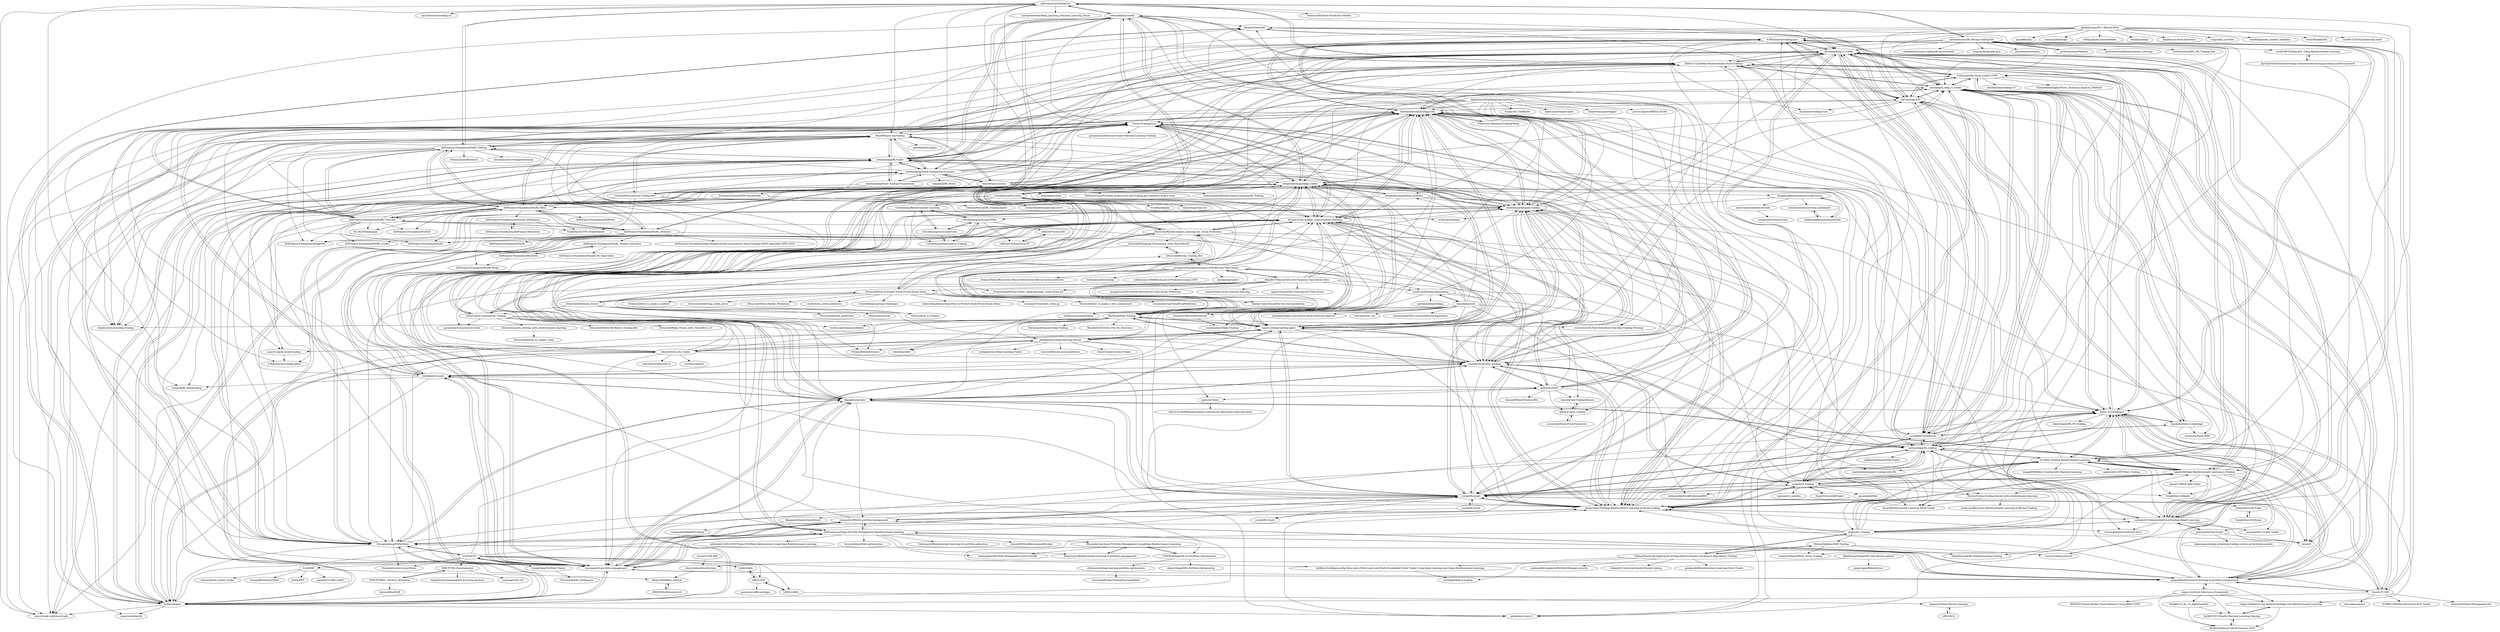 digraph G {
"pskrunner14/trading-bot" -> "edwardhdlu/q-trader"
"pskrunner14/trading-bot" -> "Albert-Z-Guo/Deep-Reinforcement-Stock-Trading"
"pskrunner14/trading-bot" -> "yacoubb/stock-trading-ml" ["e"=1]
"pskrunner14/trading-bot" -> "cbailes/awesome-deep-trading" ["e"=1]
"pskrunner14/trading-bot" -> "AI4Finance-Foundation/FinRL-Trading"
"pskrunner14/trading-bot" -> "Yvictor/TradingGym"
"pskrunner14/trading-bot" -> "AminHP/gym-anytrading"
"pskrunner14/trading-bot" -> "notadamking/RLTrader"
"pskrunner14/trading-bot" -> "LastAncientOne/Deep_Learning_Machine_Learning_Stock" ["e"=1]
"pskrunner14/trading-bot" -> "selimamrouni/Deep-Portfolio-Management-Reinforcement-Learning"
"pskrunner14/trading-bot" -> "tensortrade-org/tensortrade" ["e"=1]
"pskrunner14/trading-bot" -> "huseinzol05/Stock-Prediction-Models" ["e"=1]
"pskrunner14/trading-bot" -> "miroblog/deep_rl_trader"
"pskrunner14/trading-bot" -> "saeed349/Deep-Reinforcement-Learning-in-Trading"
"pskrunner14/trading-bot" -> "pythonlessons/RL-Bitcoin-trading-bot"
"HujiaYuYoyo/448Project" -> "ucaiado/rl_trading"
"notadamking/Stock-Trading-Environment" -> "notadamking/Stock-Trading-Visualization"
"notadamking/Stock-Trading-Environment" -> "notadamking/RLTrader"
"notadamking/Stock-Trading-Environment" -> "wangshub/RL-Stock" ["e"=1]
"notadamking/Stock-Trading-Environment" -> "AminHP/gym-anytrading"
"notadamking/Stock-Trading-Environment" -> "hackthemarket/gym-trading"
"notadamking/Stock-Trading-Environment" -> "edwardhdlu/q-trader"
"notadamking/Stock-Trading-Environment" -> "miroblog/deep_rl_trader"
"notadamking/Stock-Trading-Environment" -> "tensortrade-org/tensortrade" ["e"=1]
"notadamking/Stock-Trading-Environment" -> "kh-kim/stock_market_reinforcement_learning"
"notadamking/Stock-Trading-Environment" -> "AI4Finance-Foundation/FinRL-Trading"
"notadamking/Stock-Trading-Environment" -> "AI4Finance-Foundation/FinRL-Tutorials"
"notadamking/Stock-Trading-Environment" -> "Albert-Z-Guo/Deep-Reinforcement-Stock-Trading"
"notadamking/Stock-Trading-Environment" -> "AminHP/gym-mtsim"
"notadamking/Stock-Trading-Environment" -> "6-Billionaires/trading-gym"
"notadamking/Stock-Trading-Environment" -> "Yvictor/TradingGym"
"notadamking/RLTrader" -> "tensortrade-org/tensortrade" ["e"=1]
"notadamking/RLTrader" -> "notadamking/Stock-Trading-Environment"
"notadamking/RLTrader" -> "AminHP/gym-anytrading"
"notadamking/RLTrader" -> "miroblog/deep_rl_trader"
"notadamking/RLTrader" -> "samre12/deep-trading-agent"
"notadamking/RLTrader" -> "sadighian/crypto-rl" ["e"=1]
"notadamking/RLTrader" -> "Yvictor/TradingGym"
"notadamking/RLTrader" -> "AI4Finance-Foundation/FinRL-Trading"
"notadamking/RLTrader" -> "Kismuz/btgym"
"notadamking/RLTrader" -> "notadamking/Stock-Trading-Visualization"
"notadamking/RLTrader" -> "hackthemarket/gym-trading"
"notadamking/RLTrader" -> "ZhengyaoJiang/PGPortfolio"
"notadamking/RLTrader" -> "deependersingla/deep_trader"
"notadamking/RLTrader" -> "edwardhdlu/q-trader"
"notadamking/RLTrader" -> "cbailes/awesome-deep-trading" ["e"=1]
"ZhengyaoJiang/PGPortfolio" -> "wassname/rl-portfolio-management"
"ZhengyaoJiang/PGPortfolio" -> "liangzp/Reinforcement-learning-in-portfolio-management-"
"ZhengyaoJiang/PGPortfolio" -> "filangelos/qtrader"
"ZhengyaoJiang/PGPortfolio" -> "OLPS/OLPS"
"ZhengyaoJiang/PGPortfolio" -> "deependersingla/deep_trader"
"ZhengyaoJiang/PGPortfolio" -> "kh-kim/stock_market_reinforcement_learning"
"ZhengyaoJiang/PGPortfolio" -> "thedimlebowski/Trading-Gym"
"ZhengyaoJiang/PGPortfolio" -> "selimamrouni/Deep-Portfolio-Management-Reinforcement-Learning"
"ZhengyaoJiang/PGPortfolio" -> "Marigold/universal-portfolios" ["e"=1]
"ZhengyaoJiang/PGPortfolio" -> "hackthemarket/gym-trading"
"ZhengyaoJiang/PGPortfolio" -> "vermouth1992/drl-portfolio-management"
"ZhengyaoJiang/PGPortfolio" -> "Yvictor/TradingGym"
"ZhengyaoJiang/PGPortfolio" -> "Kismuz/btgym"
"ZhengyaoJiang/PGPortfolio" -> "notadamking/RLTrader"
"ZhengyaoJiang/PGPortfolio" -> "yuriak/RLQuant"
"Ceruleanacg/Personae" -> "deependersingla/deep_trader"
"Ceruleanacg/Personae" -> "Ceruleanacg/Reinforcement-Learning"
"Ceruleanacg/Personae" -> "samre12/deep-trading-agent"
"Ceruleanacg/Personae" -> "VivekPa/AIAlpha" ["e"=1]
"Ceruleanacg/Personae" -> "Yvictor/TradingGym"
"Ceruleanacg/Personae" -> "Ceruleanacg/Learning-Notes"
"Ceruleanacg/Personae" -> "lilianweng/stock-rnn" ["e"=1]
"Ceruleanacg/Personae" -> "kh-kim/stock_market_reinforcement_learning"
"Ceruleanacg/Personae" -> "ZhengyaoJiang/PGPortfolio"
"Ceruleanacg/Personae" -> "hackthemarket/gym-trading"
"Ceruleanacg/Personae" -> "yuriak/RLQuant"
"Ceruleanacg/Personae" -> "thedimlebowski/Trading-Gym"
"Ceruleanacg/Personae" -> "shenyichen105/Deep-Reinforcement-Learning-in-Stock-Trading"
"Ceruleanacg/Personae" -> "wassname/rl-portfolio-management"
"Ceruleanacg/Personae" -> "Rachnog/Deep-Trading"
"evgps/a3c_trading" -> "ThibautTheate/An-Application-of-Deep-Reinforcement-Learning-to-Algorithmic-Trading"
"evgps/a3c_trading" -> "Kostis-S-Z/trading-rl"
"evgps/a3c_trading" -> "sachink2010/AutomatedStockTrading-DeepQ-Learning"
"evgps/a3c_trading" -> "golsun/deep-RL-trading"
"evgps/a3c_trading" -> "miroblog/tf_deep_rl_trader"
"evgps/a3c_trading" -> "shenyichen105/Deep-Reinforcement-Learning-in-Stock-Trading"
"evgps/a3c_trading" -> "Albert-Z-Guo/Deep-Reinforcement-Stock-Trading"
"evgps/a3c_trading" -> "druce/rl"
"evgps/a3c_trading" -> "MehranTaghian/DQN-Trading"
"evgps/a3c_trading" -> "6-Billionaires/trading-gym"
"evgps/a3c_trading" -> "hackthemarket/gym-trading"
"evgps/a3c_trading" -> "Artificial-Intelligence-Big-Data-Lab/A-Multi-Layer-and-Multi-Ensembled-Stock-Trader-Using-Deep-Learning-and-Deep-Reinforcement-Learning"
"evgps/a3c_trading" -> "miroblog/deep_rl_trader"
"evgps/a3c_trading" -> "saeed349/Deep-Reinforcement-Learning-in-Trading"
"evgps/a3c_trading" -> "notadamking/RLTrader"
"notadamking/Stock-Trading-Visualization" -> "notadamking/Stock-Trading-Environment"
"notadamking/Stock-Trading-Visualization" -> "notadamking/RLTrader"
"notadamking/Stock-Trading-Visualization" -> "tomgrek/RL-stocktrading"
"notadamking/Stock-Trading-Visualization" -> "EconomistGrant/HTFE-tensortrade"
"notadamking/Stock-Trading-Visualization" -> "miroblog/deep_rl_trader"
"notadamking/Stock-Trading-Visualization" -> "miroblog/tf_deep_rl_trader"
"notadamking/Stock-Trading-Visualization" -> "sachink2010/AutomatedStockTrading-DeepQ-Learning"
"lefnire/tforce_btc_trader" -> "samre12/deep-trading-agent"
"lefnire/tforce_btc_trader" -> "Kismuz/btgym"
"lefnire/tforce_btc_trader" -> "tensorforce/tensorforce" ["e"=1]
"lefnire/tforce_btc_trader" -> "thedimlebowski/Trading-Gym"
"lefnire/tforce_btc_trader" -> "deependersingla/deep_trader"
"lefnire/tforce_btc_trader" -> "notadamking/RLTrader"
"lefnire/tforce_btc_trader" -> "hackthemarket/gym-trading"
"lefnire/tforce_btc_trader" -> "Yvictor/TradingGym"
"lefnire/tforce_btc_trader" -> "wassname/rl-portfolio-management"
"lefnire/tforce_btc_trader" -> "ZhengyaoJiang/PGPortfolio"
"lefnire/tforce_btc_trader" -> "scrtlabs/catalyst" ["e"=1]
"lefnire/tforce_btc_trader" -> "kh-kim/stock_market_reinforcement_learning"
"lefnire/tforce_btc_trader" -> "ucaiado/QLearning_Trading"
"lefnire/tforce_btc_trader" -> "philipperemy/deep-learning-bitcoin"
"lefnire/tforce_btc_trader" -> "Rachnog/Deep-Trading"
"samre12/deep-trading-agent" -> "ucaiado/QLearning_Trading"
"samre12/deep-trading-agent" -> "thedimlebowski/Trading-Gym"
"samre12/deep-trading-agent" -> "deependersingla/deep_trader"
"samre12/deep-trading-agent" -> "philipperemy/deep-learning-bitcoin"
"samre12/deep-trading-agent" -> "notadamking/RLTrader"
"samre12/deep-trading-agent" -> "lefnire/tforce_btc_trader"
"samre12/deep-trading-agent" -> "Yvictor/TradingGym"
"samre12/deep-trading-agent" -> "hackthemarket/gym-trading"
"samre12/deep-trading-agent" -> "yuriak/RLQuant"
"samre12/deep-trading-agent" -> "shenyichen105/Deep-Reinforcement-Learning-in-Stock-Trading"
"samre12/deep-trading-agent" -> "filangelos/qtrader"
"samre12/deep-trading-agent" -> "kh-kim/stock_market_reinforcement_learning"
"samre12/deep-trading-agent" -> "miroblog/tf_deep_rl_trader"
"samre12/deep-trading-agent" -> "miroblog/deep_rl_trader"
"samre12/deep-trading-agent" -> "Rachnog/Deep-Trading"
"ThirstyScholar/trading-bitcoin-with-reinforcement-learning" -> "Kroat/Reinforcement-Learning-Stock-Trader"
"ThirstyScholar/trading-bitcoin-with-reinforcement-learning" -> "youki-cao/Recurrent-Reinforcement-Learning-in-Bitcoin-Trading"
"AI4Finance-Foundation/FinRL-Tutorials" -> "AI4Finance-Foundation/FinRL-Meta"
"AI4Finance-Foundation/FinRL-Tutorials" -> "AI4Finance-Foundation/FinRL-Trading"
"AI4Finance-Foundation/FinRL-Tutorials" -> "AI4Finance-Foundation/FinRL_Podracer"
"AI4Finance-Foundation/FinRL-Tutorials" -> "AI4Finance-Foundation/FinRL" ["e"=1]
"AI4Finance-Foundation/FinRL-Tutorials" -> "Albert-Z-Guo/Deep-Reinforcement-Stock-Trading"
"AI4Finance-Foundation/FinRL-Tutorials" -> "AI4Finance-Foundation/ElegantRL" ["e"=1]
"AI4Finance-Foundation/FinRL-Tutorials" -> "TradeMaster-NTU/TradeMaster" ["e"=1]
"AI4Finance-Foundation/FinRL-Tutorials" -> "notadamking/Stock-Trading-Environment"
"AI4Finance-Foundation/FinRL-Tutorials" -> "RL-MLDM/alphagen" ["e"=1]
"AI4Finance-Foundation/FinRL-Tutorials" -> "ZhengyaoJiang/PGPortfolio"
"AI4Finance-Foundation/FinRL-Tutorials" -> "AI4Finance-Foundation/FinNLP" ["e"=1]
"AI4Finance-Foundation/FinRL-Tutorials" -> "AI4Finance-Foundation/FinRL_Crypto"
"AI4Finance-Foundation/FinRL-Tutorials" -> "AminHP/gym-anytrading"
"AI4Finance-Foundation/FinRL-Tutorials" -> "shenyichen105/Deep-Reinforcement-Learning-in-Stock-Trading"
"AI4Finance-Foundation/FinRL-Tutorials" -> "notadamking/RLTrader"
"golsun/deep-RL-trading" -> "Kostis-S-Z/trading-rl"
"golsun/deep-RL-trading" -> "yuriak/RLQuant"
"golsun/deep-RL-trading" -> "sachink2010/AutomatedStockTrading-DeepQ-Learning"
"golsun/deep-RL-trading" -> "saeed349/Deep-Reinforcement-Learning-in-Trading"
"golsun/deep-RL-trading" -> "miroblog/deep_rl_trader"
"golsun/deep-RL-trading" -> "ucaiado/rl_trading"
"golsun/deep-RL-trading" -> "shenyichen105/Deep-Reinforcement-Learning-in-Stock-Trading"
"golsun/deep-RL-trading" -> "miroblog/tf_deep_rl_trader"
"golsun/deep-RL-trading" -> "cove9988/TradingGym"
"golsun/deep-RL-trading" -> "wi-0/Pair-Trading-Reinforcement-Learning"
"golsun/deep-RL-trading" -> "siddharthnishtala/DQN-Trader"
"golsun/deep-RL-trading" -> "Kroat/Reinforcement-Learning-Stock-Trader"
"golsun/deep-RL-trading" -> "Albert-Z-Guo/Deep-Reinforcement-Stock-Trading"
"golsun/deep-RL-trading" -> "ucaiado/QLearning_Trading"
"golsun/deep-RL-trading" -> "ThirstyScholar/trading-bitcoin-with-reinforcement-learning"
"filangelos/qtrader" -> "wassname/rl-portfolio-management"
"filangelos/qtrader" -> "liangzp/Reinforcement-learning-in-portfolio-management-"
"filangelos/qtrader" -> "ucaiado/QLearning_Trading"
"filangelos/qtrader" -> "thedimlebowski/Trading-Gym"
"filangelos/qtrader" -> "ZhengyaoJiang/PGPortfolio"
"filangelos/qtrader" -> "yuriak/RLQuant"
"filangelos/qtrader" -> "jjakimoto/DQN"
"filangelos/qtrader" -> "samre12/deep-trading-agent"
"filangelos/qtrader" -> "kh-kim/stock_market_reinforcement_learning"
"filangelos/qtrader" -> "hackthemarket/gym-trading"
"filangelos/qtrader" -> "Kostis-S-Z/trading-rl"
"filangelos/qtrader" -> "vermouth1992/drl-portfolio-management"
"filangelos/qtrader" -> "danielzak/sl-quant"
"filangelos/qtrader" -> "shenyichen105/Deep-Reinforcement-Learning-in-Stock-Trading"
"filangelos/qtrader" -> "deependersingla/deep_trader"
"liangzp/Reinforcement-learning-in-portfolio-management-" -> "wassname/rl-portfolio-management"
"liangzp/Reinforcement-learning-in-portfolio-management-" -> "Kostis-S-Z/trading-rl"
"liangzp/Reinforcement-learning-in-portfolio-management-" -> "yuriak/RLQuant"
"liangzp/Reinforcement-learning-in-portfolio-management-" -> "selimamrouni/Deep-Portfolio-Management-Reinforcement-Learning"
"liangzp/Reinforcement-learning-in-portfolio-management-" -> "vermouth1992/drl-portfolio-management"
"liangzp/Reinforcement-learning-in-portfolio-management-" -> "filangelos/qtrader"
"liangzp/Reinforcement-learning-in-portfolio-management-" -> "ZhengyaoJiang/PGPortfolio"
"liangzp/Reinforcement-learning-in-portfolio-management-" -> "miroblog/tf_deep_rl_trader"
"liangzp/Reinforcement-learning-in-portfolio-management-" -> "wi-0/Pair-Trading-Reinforcement-Learning"
"liangzp/Reinforcement-learning-in-portfolio-management-" -> "xingyu-fu/Robust-Log-Optimal-Strategy-with-Reinforcement-Learning"
"liangzp/Reinforcement-learning-in-portfolio-management-" -> "shenyichen105/Deep-Reinforcement-Learning-in-Stock-Trading"
"liangzp/Reinforcement-learning-in-portfolio-management-" -> "hackthemarket/gym-trading"
"liangzp/Reinforcement-learning-in-portfolio-management-" -> "xingyu-fu/Stock-Selection-a-Framework"
"liangzp/Reinforcement-learning-in-portfolio-management-" -> "thedimlebowski/Trading-Gym"
"liangzp/Reinforcement-learning-in-portfolio-management-" -> "Draichi/T-1000"
"yuriak/RLQuant" -> "yuriak/DLQuant"
"yuriak/RLQuant" -> "golsun/deep-RL-trading"
"yuriak/RLQuant" -> "liangzp/Reinforcement-learning-in-portfolio-management-"
"yuriak/RLQuant" -> "Kostis-S-Z/trading-rl"
"yuriak/RLQuant" -> "shenyichen105/Deep-Reinforcement-Learning-in-Stock-Trading"
"yuriak/RLQuant" -> "ucaiado/rl_trading"
"yuriak/RLQuant" -> "yuriak/RLCrypto"
"yuriak/RLQuant" -> "saeed349/Deep-Reinforcement-Learning-in-Trading"
"yuriak/RLQuant" -> "miroblog/deep_rl_trader"
"yuriak/RLQuant" -> "thedimlebowski/Trading-Gym"
"yuriak/RLQuant" -> "hackthemarket/gym-trading"
"yuriak/RLQuant" -> "filangelos/qtrader"
"yuriak/RLQuant" -> "wi-0/Pair-Trading-Reinforcement-Learning"
"yuriak/RLQuant" -> "wassname/rl-portfolio-management"
"yuriak/RLQuant" -> "samre12/deep-trading-agent"
"sachink2010/AutomatedStockTrading-DeepQ-Learning" -> "Kostis-S-Z/trading-rl"
"sachink2010/AutomatedStockTrading-DeepQ-Learning" -> "golsun/deep-RL-trading"
"sachink2010/AutomatedStockTrading-DeepQ-Learning" -> "miroblog/tf_deep_rl_trader"
"sachink2010/AutomatedStockTrading-DeepQ-Learning" -> "saeed349/Deep-Reinforcement-Learning-in-Trading"
"sachink2010/AutomatedStockTrading-DeepQ-Learning" -> "jiewwantan/StarTrader"
"sachink2010/AutomatedStockTrading-DeepQ-Learning" -> "6-Billionaires/trading-gym"
"sachink2010/AutomatedStockTrading-DeepQ-Learning" -> "miroblog/deep_rl_trader"
"sachink2010/AutomatedStockTrading-DeepQ-Learning" -> "shenyichen105/Deep-Reinforcement-Learning-in-Stock-Trading"
"sachink2010/AutomatedStockTrading-DeepQ-Learning" -> "Albert-Z-Guo/Deep-Reinforcement-Stock-Trading"
"sachink2010/AutomatedStockTrading-DeepQ-Learning" -> "yazzaoui/A3C-Crypto-Trader"
"sachink2010/AutomatedStockTrading-DeepQ-Learning" -> "evgps/a3c_trading"
"sachink2010/AutomatedStockTrading-DeepQ-Learning" -> "druce/rl"
"sachink2010/AutomatedStockTrading-DeepQ-Learning" -> "conditionWang/DRQN_Stock_Trading"
"sachink2010/AutomatedStockTrading-DeepQ-Learning" -> "wi-0/Pair-Trading-Reinforcement-Learning"
"sachink2010/AutomatedStockTrading-DeepQ-Learning" -> "wywongbd/pairstrade-fyp-2019" ["e"=1]
"llSourcell/Reinforcement_Learning_for_Stock_Prediction" -> "llSourcell/Q-Learning-for-Trading"
"llSourcell/Reinforcement_Learning_for_Stock_Prediction" -> "kh-kim/stock_market_reinforcement_learning"
"llSourcell/Reinforcement_Learning_for_Stock_Prediction" -> "shenyichen105/Deep-Reinforcement-Learning-in-Stock-Trading"
"llSourcell/Reinforcement_Learning_for_Stock_Prediction" -> "llSourcell/Bitcoin_Trading_Bot"
"llSourcell/Reinforcement_Learning_for_Stock_Prediction" -> "edwardhdlu/q-trader"
"llSourcell/Reinforcement_Learning_for_Stock_Prediction" -> "Kroat/Reinforcement-Learning-Stock-Trader"
"llSourcell/Reinforcement_Learning_for_Stock_Prediction" -> "yuriak/RLQuant"
"llSourcell/Reinforcement_Learning_for_Stock_Prediction" -> "llSourcell/AI_in_Finance" ["e"=1]
"llSourcell/Reinforcement_Learning_for_Stock_Prediction" -> "miroblog/deep_rl_trader"
"llSourcell/Reinforcement_Learning_for_Stock_Prediction" -> "llSourcell/How-to-Predict-Stock-Prices-Easily-Demo"
"llSourcell/Reinforcement_Learning_for_Stock_Prediction" -> "Albert-Z-Guo/Deep-Reinforcement-Stock-Trading"
"llSourcell/Reinforcement_Learning_for_Stock_Prediction" -> "golsun/deep-RL-trading"
"llSourcell/Reinforcement_Learning_for_Stock_Prediction" -> "llSourcell/Financial_Forecasting_with_TensorflowJS"
"llSourcell/Reinforcement_Learning_for_Stock_Prediction" -> "dzitkowskik/StockPredictionRNN" ["e"=1]
"llSourcell/Reinforcement_Learning_for_Stock_Prediction" -> "deependersingla/deep_trader"
"Albert-Z-Guo/Deep-Reinforcement-Stock-Trading" -> "miroblog/deep_rl_trader"
"Albert-Z-Guo/Deep-Reinforcement-Stock-Trading" -> "edwardhdlu/q-trader"
"Albert-Z-Guo/Deep-Reinforcement-Stock-Trading" -> "miroblog/tf_deep_rl_trader"
"Albert-Z-Guo/Deep-Reinforcement-Stock-Trading" -> "Kostis-S-Z/trading-rl"
"Albert-Z-Guo/Deep-Reinforcement-Stock-Trading" -> "sachink2010/AutomatedStockTrading-DeepQ-Learning"
"Albert-Z-Guo/Deep-Reinforcement-Stock-Trading" -> "saeed349/Deep-Reinforcement-Learning-in-Trading"
"Albert-Z-Guo/Deep-Reinforcement-Stock-Trading" -> "AI4Finance-Foundation/FinRL-Trading"
"Albert-Z-Guo/Deep-Reinforcement-Stock-Trading" -> "shenyichen105/Deep-Reinforcement-Learning-in-Stock-Trading"
"Albert-Z-Guo/Deep-Reinforcement-Stock-Trading" -> "CodeLogist/RL-Forex-trader-LSTM"
"Albert-Z-Guo/Deep-Reinforcement-Stock-Trading" -> "golsun/deep-RL-trading"
"Albert-Z-Guo/Deep-Reinforcement-Stock-Trading" -> "pskrunner14/trading-bot"
"Albert-Z-Guo/Deep-Reinforcement-Stock-Trading" -> "Yvictor/TradingGym"
"Albert-Z-Guo/Deep-Reinforcement-Stock-Trading" -> "AI4Finance-Foundation/FinRL-Tutorials"
"Albert-Z-Guo/Deep-Reinforcement-Stock-Trading" -> "cbailes/awesome-deep-trading" ["e"=1]
"Albert-Z-Guo/Deep-Reinforcement-Stock-Trading" -> "selimamrouni/Deep-Portfolio-Management-Reinforcement-Learning"
"llSourcell/ethereum_future" -> "llSourcell/bitcoin_prediction" ["e"=1]
"llSourcell/ethereum_future" -> "llSourcell/sirajcoin"
"llSourcell/ethereum_future" -> "llSourcell/How-to-Predict-Stock-Prices-Easily-Demo"
"llSourcell/ethereum_future" -> "philipperemy/deep-learning-bitcoin"
"llSourcell/ethereum_future" -> "llSourcell/Bitcoin_Trading_Bot"
"llSourcell/ethereum_future" -> "llSourcell/AI_in_Finance" ["e"=1]
"llSourcell/ethereum_future" -> "PiSimo/BitcoinForecast" ["e"=1]
"llSourcell/ethereum_future" -> "llSourcell/Q-Learning-for-Trading"
"llSourcell/Bitcoin_Trading_Bot" -> "jaungiers/Multidimensional-LSTM-BitCoin-Time-Series"
"llSourcell/Bitcoin_Trading_Bot" -> "llSourcell/Financial_Forecasting_with_TensorflowJS"
"llSourcell/Bitcoin_Trading_Bot" -> "llSourcell/Reinforcement_Learning_for_Stock_Prediction"
"Ceruleanacg/Reinforcement-Learning" -> "Ceruleanacg/Learning-Notes"
"Ceruleanacg/Reinforcement-Learning" -> "Ceruleanacg/Crack-Interview"
"Ceruleanacg/Reinforcement-Learning" -> "Ceruleanacg/Quantitative-Trading"
"cove9988/TradingGym" -> "harveybc/gym-fx"
"cove9988/TradingGym" -> "miroblog/tf_deep_rl_trader"
"cove9988/TradingGym" -> "miroblog/deep_rl_trader"
"cove9988/TradingGym" -> "thedimlebowski/Trading-Gym"
"cove9988/TradingGym" -> "6-Billionaires/trading-gym"
"cove9988/TradingGym" -> "kayuksel/forex-rl-challenge"
"cove9988/TradingGym" -> "golsun/deep-RL-trading"
"cove9988/TradingGym" -> "CodeLogist/RL-Forex-trader-LSTM"
"cove9988/TradingGym" -> "kkuette/TradzQAI"
"cove9988/TradingGym" -> "ucaiado/rl_trading"
"miroblog/deep_rl_trader" -> "miroblog/tf_deep_rl_trader"
"miroblog/deep_rl_trader" -> "Kostis-S-Z/trading-rl"
"miroblog/deep_rl_trader" -> "6-Billionaires/trading-gym"
"miroblog/deep_rl_trader" -> "CodeLogist/RL-Forex-trader-LSTM"
"miroblog/deep_rl_trader" -> "Albert-Z-Guo/Deep-Reinforcement-Stock-Trading"
"miroblog/deep_rl_trader" -> "golsun/deep-RL-trading"
"miroblog/deep_rl_trader" -> "cove9988/TradingGym"
"miroblog/deep_rl_trader" -> "sachink2010/AutomatedStockTrading-DeepQ-Learning"
"miroblog/deep_rl_trader" -> "harveybc/gym-fx"
"miroblog/deep_rl_trader" -> "yuriak/RLQuant"
"miroblog/deep_rl_trader" -> "notadamking/RLTrader"
"miroblog/deep_rl_trader" -> "wi-0/Pair-Trading-Reinforcement-Learning"
"miroblog/deep_rl_trader" -> "druce/rl"
"miroblog/deep_rl_trader" -> "thedimlebowski/Trading-Gym"
"miroblog/deep_rl_trader" -> "sadighian/crypto-rl" ["e"=1]
"llSourcell/Q-Learning-for-Trading" -> "llSourcell/Reinforcement_Learning_for_Stock_Prediction"
"llSourcell/Q-Learning-for-Trading" -> "jayinai/teach-machine-to-trade"
"llSourcell/Q-Learning-for-Trading" -> "llSourcell/sports_betting_with_reinforcement_learning"
"llSourcell/Q-Learning-for-Trading" -> "edwardhdlu/q-trader"
"llSourcell/Q-Learning-for-Trading" -> "hackthemarket/gym-trading"
"llSourcell/Q-Learning-for-Trading" -> "llSourcell/Make_Money_with_Tensorflow_2.0" ["e"=1]
"llSourcell/Q-Learning-for-Trading" -> "yuriak/RLQuant"
"llSourcell/Q-Learning-for-Trading" -> "golsun/deep-RL-trading"
"llSourcell/Q-Learning-for-Trading" -> "llSourcell/Watch-Me-Build-a-Trading-Bot" ["e"=1]
"llSourcell/Q-Learning-for-Trading" -> "thedimlebowski/Trading-Gym"
"llSourcell/Q-Learning-for-Trading" -> "ucaiado/QLearning_Trading"
"PolyKen/15_by_15_AlphaGomoku" -> "fxy96/SYSU-ZhaoXu-Machine-Learning-Seminar"
"PolyKen/15_by_15_AlphaGomoku" -> "fxy96/Likelihood-Lab-AI-Seminar-2018"
"edwardhdlu/q-trader" -> "Albert-Z-Guo/Deep-Reinforcement-Stock-Trading"
"edwardhdlu/q-trader" -> "pskrunner14/trading-bot"
"edwardhdlu/q-trader" -> "deependersingla/deep_trader"
"edwardhdlu/q-trader" -> "Yvictor/TradingGym"
"edwardhdlu/q-trader" -> "samre12/deep-trading-agent"
"edwardhdlu/q-trader" -> "miroblog/deep_rl_trader"
"edwardhdlu/q-trader" -> "ucaiado/QLearning_Trading"
"edwardhdlu/q-trader" -> "hackthemarket/gym-trading"
"edwardhdlu/q-trader" -> "notadamking/Stock-Trading-Environment"
"edwardhdlu/q-trader" -> "llSourcell/Reinforcement_Learning_for_Stock_Prediction"
"edwardhdlu/q-trader" -> "llSourcell/Q-Learning-for-Trading"
"edwardhdlu/q-trader" -> "Kismuz/btgym"
"edwardhdlu/q-trader" -> "kkuette/TradzQAI"
"edwardhdlu/q-trader" -> "notadamking/RLTrader"
"edwardhdlu/q-trader" -> "shenyichen105/Deep-Reinforcement-Learning-in-Stock-Trading"
"6-Billionaires/trading-gym" -> "miroblog/tf_deep_rl_trader"
"6-Billionaires/trading-gym" -> "miroblog/deep_rl_trader"
"6-Billionaires/trading-gym" -> "Kostis-S-Z/trading-rl"
"6-Billionaires/trading-gym" -> "thedimlebowski/Trading-Gym"
"6-Billionaires/trading-gym" -> "hackthemarket/gym-trading"
"6-Billionaires/trading-gym" -> "6-Billionaires/trading-agent"
"6-Billionaires/trading-gym" -> "sachink2010/AutomatedStockTrading-DeepQ-Learning"
"6-Billionaires/trading-gym" -> "harveybc/gym-fx"
"6-Billionaires/trading-gym" -> "kkuette/TradzQAI"
"6-Billionaires/trading-gym" -> "Draichi/T-1000"
"6-Billionaires/trading-gym" -> "cove9988/TradingGym"
"6-Billionaires/trading-gym" -> "tomgrek/RL-stocktrading"
"6-Billionaires/trading-gym" -> "samre12/gym-cryptotrading"
"6-Billionaires/trading-gym" -> "shenyichen105/Deep-Reinforcement-Learning-in-Stock-Trading"
"6-Billionaires/trading-gym" -> "mymusise/Trading-Gym"
"selimamrouni/Deep-Portfolio-Management-Reinforcement-Learning" -> "wassname/rl-portfolio-management"
"selimamrouni/Deep-Portfolio-Management-Reinforcement-Learning" -> "liangzp/Reinforcement-learning-in-portfolio-management-"
"selimamrouni/Deep-Portfolio-Management-Reinforcement-Learning" -> "vermouth1992/drl-portfolio-management"
"selimamrouni/Deep-Portfolio-Management-Reinforcement-Learning" -> "Musonda2day/Asset-Portfolio-Management-usingDeep-Reinforcement-Learning-"
"selimamrouni/Deep-Portfolio-Management-Reinforcement-Learning" -> "rathiromil13/DS-5500-Project-Portfolio-Optimization-Using-Deep-Reinforcement-Learning"
"selimamrouni/Deep-Portfolio-Management-Reinforcement-Learning" -> "kvsnoufal/portfolio-optimization"
"selimamrouni/Deep-Portfolio-Management-Reinforcement-Learning" -> "deepcrypto/Reinforcement-learning-in-portfolio-management-"
"selimamrouni/Deep-Portfolio-Management-Reinforcement-Learning" -> "ZhengyaoJiang/PGPortfolio"
"selimamrouni/Deep-Portfolio-Management-Reinforcement-Learning" -> "CFMTech/Deep-RL-for-Portfolio-Optimization"
"selimamrouni/Deep-Portfolio-Management-Reinforcement-Learning" -> "matinaghaei/Portfolio-Management-ActorCriticRL"
"selimamrouni/Deep-Portfolio-Management-Reinforcement-Learning" -> "Albert-Z-Guo/Deep-Reinforcement-Stock-Trading"
"selimamrouni/Deep-Portfolio-Management-Reinforcement-Learning" -> "filangelos/qtrader"
"selimamrouni/Deep-Portfolio-Management-Reinforcement-Learning" -> "yuriak/RLQuant"
"selimamrouni/Deep-Portfolio-Management-Reinforcement-Learning" -> "YinchuanLl/Reinforcement-learning-for-portfolio-allocation"
"selimamrouni/Deep-Portfolio-Management-Reinforcement-Learning" -> "doncat99/StockRecommendSystem" ["e"=1]
"deepcrypto/Reinforcement-learning-in-portfolio-management-" -> "Musonda2day/Asset-Portfolio-Management-usingDeep-Reinforcement-Learning-"
"Draichi/T-1000" -> "Kostis-S-Z/trading-rl"
"Draichi/T-1000" -> "Draichi/Portfolio-Management-list"
"Draichi/T-1000" -> "miroblog/tf_deep_rl_trader"
"Draichi/T-1000" -> "6-Billionaires/trading-gym"
"Draichi/T-1000" -> "miroblog/deep_rl_trader"
"Draichi/T-1000" -> "miro-ka/mosquito" ["e"=1]
"Draichi/T-1000" -> "kkuette/TradzQAI"
"Draichi/T-1000" -> "yuriak/RLQuant"
"Draichi/T-1000" -> "liangzp/Reinforcement-learning-in-portfolio-management-"
"Draichi/T-1000" -> "Kismuz/btgym"
"Draichi/T-1000" -> "SC4RECOIN/NeuroEvolution-BTC-Trader" ["e"=1]
"miroblog/tf_deep_rl_trader" -> "miroblog/deep_rl_trader"
"miroblog/tf_deep_rl_trader" -> "6-Billionaires/trading-gym"
"miroblog/tf_deep_rl_trader" -> "Kostis-S-Z/trading-rl"
"miroblog/tf_deep_rl_trader" -> "sachink2010/AutomatedStockTrading-DeepQ-Learning"
"miroblog/tf_deep_rl_trader" -> "thedimlebowski/Trading-Gym"
"miroblog/tf_deep_rl_trader" -> "cove9988/TradingGym"
"miroblog/tf_deep_rl_trader" -> "liangzp/Reinforcement-learning-in-portfolio-management-"
"miroblog/tf_deep_rl_trader" -> "harveybc/gym-fx"
"miroblog/tf_deep_rl_trader" -> "shenyichen105/Deep-Reinforcement-Learning-in-Stock-Trading"
"miroblog/tf_deep_rl_trader" -> "golsun/deep-RL-trading"
"miroblog/tf_deep_rl_trader" -> "CodeLogist/RL-Forex-trader-LSTM"
"miroblog/tf_deep_rl_trader" -> "Draichi/T-1000"
"miroblog/tf_deep_rl_trader" -> "Albert-Z-Guo/Deep-Reinforcement-Stock-Trading"
"miroblog/tf_deep_rl_trader" -> "druce/rl"
"miroblog/tf_deep_rl_trader" -> "saeed349/Deep-Reinforcement-Learning-in-Trading"
"vermouth1992/drl-portfolio-management" -> "wassname/rl-portfolio-management"
"vermouth1992/drl-portfolio-management" -> "liangzp/Reinforcement-learning-in-portfolio-management-"
"vermouth1992/drl-portfolio-management" -> "selimamrouni/Deep-Portfolio-Management-Reinforcement-Learning"
"vermouth1992/drl-portfolio-management" -> "shenyichen105/Deep-Reinforcement-Learning-in-Stock-Trading"
"vermouth1992/drl-portfolio-management" -> "Kostis-S-Z/trading-rl"
"vermouth1992/drl-portfolio-management" -> "kkuette/TradzQAI"
"vermouth1992/drl-portfolio-management" -> "yuriak/RLQuant"
"vermouth1992/drl-portfolio-management" -> "ZhengyaoJiang/PGPortfolio"
"samre12/gym-cryptotrading" -> "6-Billionaires/trading-agent"
"saeed349/Deep-Reinforcement-Learning-in-Trading" -> "Kostis-S-Z/trading-rl"
"saeed349/Deep-Reinforcement-Learning-in-Trading" -> "golsun/deep-RL-trading"
"saeed349/Deep-Reinforcement-Learning-in-Trading" -> "sachink2010/AutomatedStockTrading-DeepQ-Learning"
"saeed349/Deep-Reinforcement-Learning-in-Trading" -> "shenyichen105/Deep-Reinforcement-Learning-in-Stock-Trading"
"saeed349/Deep-Reinforcement-Learning-in-Trading" -> "druce/rl"
"saeed349/Deep-Reinforcement-Learning-in-Trading" -> "yuriak/RLQuant"
"saeed349/Deep-Reinforcement-Learning-in-Trading" -> "miroblog/tf_deep_rl_trader"
"saeed349/Deep-Reinforcement-Learning-in-Trading" -> "wi-0/Pair-Trading-Reinforcement-Learning"
"saeed349/Deep-Reinforcement-Learning-in-Trading" -> "Albert-Z-Guo/Deep-Reinforcement-Stock-Trading"
"saeed349/Deep-Reinforcement-Learning-in-Trading" -> "miroblog/deep_rl_trader"
"saeed349/Deep-Reinforcement-Learning-in-Trading" -> "gaurav1086/dl-algo-trader"
"saeed349/Deep-Reinforcement-Learning-in-Trading" -> "ucaiado/rl_trading"
"saeed349/Deep-Reinforcement-Learning-in-Trading" -> "jiewwantan/StarTrader"
"saeed349/Deep-Reinforcement-Learning-in-Trading" -> "ThirstyScholar/trading-bitcoin-with-reinforcement-learning"
"saeed349/Deep-Reinforcement-Learning-in-Trading" -> "yazzaoui/A3C-Crypto-Trader"
"kayuksel/forex-rl-challenge" -> "Kostis-S-Z/trading-rl"
"kayuksel/forex-rl-challenge" -> "CodeLogist/RL-Forex-trader-LSTM"
"kayuksel/forex-rl-challenge" -> "noootown/Forex-DQN" ["e"=1]
"kayuksel/forex-rl-challenge" -> "cove9988/TradingGym"
"kayuksel/forex-rl-challenge" -> "xingyu-fu/Robust-Log-Optimal-Strategy-with-Reinforcement-Learning"
"kayuksel/forex-rl-challenge" -> "harveybc/gym-fx"
"wi-0/Pair-Trading-Reinforcement-Learning" -> "wywongbd/pairstrade-fyp-2019" ["e"=1]
"wi-0/Pair-Trading-Reinforcement-Learning" -> "Kostis-S-Z/trading-rl"
"wi-0/Pair-Trading-Reinforcement-Learning" -> "shenyichen105/Deep-Reinforcement-Learning-in-Stock-Trading"
"wi-0/Pair-Trading-Reinforcement-Learning" -> "5ymph0en1x/Heptet"
"wi-0/Pair-Trading-Reinforcement-Learning" -> "wangy8989/Pairs-Trading-with-Machine-Learning" ["e"=1]
"wi-0/Pair-Trading-Reinforcement-Learning" -> "thedimlebowski/Trading-Gym"
"wi-0/Pair-Trading-Reinforcement-Learning" -> "yuriak/RLQuant"
"wi-0/Pair-Trading-Reinforcement-Learning" -> "miroblog/deep_rl_trader"
"wi-0/Pair-Trading-Reinforcement-Learning" -> "saeed349/Deep-Reinforcement-Learning-in-Trading"
"wi-0/Pair-Trading-Reinforcement-Learning" -> "Kroat/Reinforcement-Learning-Stock-Trader"
"wi-0/Pair-Trading-Reinforcement-Learning" -> "marketneutral/pairs-trading-with-ML" ["e"=1]
"wi-0/Pair-Trading-Reinforcement-Learning" -> "golsun/deep-RL-trading"
"wi-0/Pair-Trading-Reinforcement-Learning" -> "liangzp/Reinforcement-learning-in-portfolio-management-"
"wi-0/Pair-Trading-Reinforcement-Learning" -> "sapphire921/HFT-Pairs-Trading" ["e"=1]
"wi-0/Pair-Trading-Reinforcement-Learning" -> "miroblog/tf_deep_rl_trader"
"WHUFT/ML-Quantamental" -> "xueyongtu/ML-AC"
"WHUFT/ML-Quantamental" -> "WHUFT/WHU_FinTech_Workshop"
"WHUFT/ML-Quantamental" -> "slydg/Stock-Quantamental-Investing-Analysis"
"AlphaSmartDog/DeepLearningNotes" -> "deependersingla/deep_trader"
"AlphaSmartDog/DeepLearningNotes" -> "shenyichen105/Deep-Reinforcement-Learning-in-Stock-Trading"
"AlphaSmartDog/DeepLearningNotes" -> "hackthemarket/gym-trading"
"AlphaSmartDog/DeepLearningNotes" -> "yuriak/RLQuant"
"AlphaSmartDog/DeepLearningNotes" -> "Ceruleanacg/Personae"
"AlphaSmartDog/DeepLearningNotes" -> "kh-kim/stock_market_reinforcement_learning"
"AlphaSmartDog/DeepLearningNotes" -> "ucaiado/QLearning_Trading"
"AlphaSmartDog/DeepLearningNotes" -> "deependersingla/deep_portfolio"
"AlphaSmartDog/DeepLearningNotes" -> "Emptyset110/dHydra" ["e"=1]
"AlphaSmartDog/DeepLearningNotes" -> "filangelos/qtrader"
"AlphaSmartDog/DeepLearningNotes" -> "alpha-miner/alpha-mind" ["e"=1]
"AlphaSmartDog/DeepLearningNotes" -> "ZhengyaoJiang/PGPortfolio"
"AlphaSmartDog/DeepLearningNotes" -> "thedimlebowski/Trading-Gym"
"AlphaSmartDog/DeepLearningNotes" -> "QuantFans/quantdigger" ["e"=1]
"AlphaSmartDog/DeepLearningNotes" -> "plouto-quants/FBDQA-2019A" ["e"=1]
"Sion2015/FE-800" -> "eleow/roboadvisorSystem"
"xingyu-fu/Stock-Selection-a-Framework" -> "xingyu-fu/Robust-Log-Optimal-Strategy-with-Reinforcement-Learning"
"xingyu-fu/Stock-Selection-a-Framework" -> "fxy96/Likelihood-Lab-AI-Seminar-2018"
"xingyu-fu/Stock-Selection-a-Framework" -> "fxy96/SYSU-ZhaoXu-Machine-Learning-Seminar"
"xingyu-fu/Stock-Selection-a-Framework" -> "PolyKen/15_by_15_AlphaGomoku"
"xingyu-fu/Stock-Selection-a-Framework" -> "liangzp/Reinforcement-learning-in-portfolio-management-"
"xingyu-fu/Stock-Selection-a-Framework" -> "JINGEWU/Stock-Market-Trend-Analysis-Using-HMM-LSTM" ["e"=1]
"jiewwantan/StarTrader" -> "laikasinjason/deep-q-learning-trading-system-on-hk-stocks-market"
"jiewwantan/StarTrader" -> "druce/rl"
"jiewwantan/StarTrader" -> "sachink2010/AutomatedStockTrading-DeepQ-Learning"
"Kostis-S-Z/trading-rl" -> "golsun/deep-RL-trading"
"Kostis-S-Z/trading-rl" -> "sachink2010/AutomatedStockTrading-DeepQ-Learning"
"Kostis-S-Z/trading-rl" -> "miroblog/tf_deep_rl_trader"
"Kostis-S-Z/trading-rl" -> "miroblog/deep_rl_trader"
"Kostis-S-Z/trading-rl" -> "wi-0/Pair-Trading-Reinforcement-Learning"
"Kostis-S-Z/trading-rl" -> "kayuksel/forex-rl-challenge"
"Kostis-S-Z/trading-rl" -> "liangzp/Reinforcement-learning-in-portfolio-management-"
"Kostis-S-Z/trading-rl" -> "6-Billionaires/trading-gym"
"Kostis-S-Z/trading-rl" -> "saeed349/Deep-Reinforcement-Learning-in-Trading"
"Kostis-S-Z/trading-rl" -> "AlexaYuqinD/RL-FX-Trading"
"Kostis-S-Z/trading-rl" -> "yuriak/RLQuant"
"Kostis-S-Z/trading-rl" -> "Draichi/T-1000"
"Kostis-S-Z/trading-rl" -> "druce/rl"
"Kostis-S-Z/trading-rl" -> "harveybc/gym-fx"
"Kostis-S-Z/trading-rl" -> "Albert-Z-Guo/Deep-Reinforcement-Stock-Trading"
"llSourcell/sports_betting_with_reinforcement_learning" -> "llSourcell/iphone_xs_supply_chain"
"Ceruleanacg/Learning-Notes" -> "Ceruleanacg/Reinforcement-Learning"
"Ceruleanacg/Learning-Notes" -> "Ceruleanacg/Quantitative-Trading"
"Ceruleanacg/Learning-Notes" -> "Ceruleanacg/Crack-Interview"
"Ceruleanacg/Learning-Notes" -> "yd8534976/FashionAI-TF"
"Ceruleanacg/Learning-Notes" -> "yd8534976/conGAN"
"xingyu-fu/Robust-Log-Optimal-Strategy-with-Reinforcement-Learning" -> "fxy96/SYSU-ZhaoXu-Machine-Learning-Seminar"
"xingyu-fu/Robust-Log-Optimal-Strategy-with-Reinforcement-Learning" -> "fxy96/Likelihood-Lab-AI-Seminar-2018"
"kdboller/pythonsp500-robo-advisor-edition" -> "eleow/roboadvisorSystem"
"kdboller/pythonsp500-robo-advisor-edition" -> "jamesylgan/RoboAdvisor"
"JayChanHoi/value-based-deep-reinforcement-learning-trading-model-in-pytorch" -> "viuts/q-trading-pytorch"
"JayChanHoi/value-based-deep-reinforcement-learning-trading-model-in-pytorch" -> "nicoDs96/Trading-Bot---Deep-Reinforcement-Learning"
"yd8534976/conGAN" -> "yd8534976/FashionAI-TF"
"llSourcell/Financial_Forecasting_with_TensorflowJS" -> "llSourcell/Bitcoin_Trading_Bot"
"llSourcell/Financial_Forecasting_with_TensorflowJS" -> "jayinai/teach-machine-to-trade"
"yuriak/DLQuant" -> "yuriak/RLQuant"
"yuriak/DLQuant" -> "yuriak/RLCrypto"
"LIBOL/LIBOL" -> "LIBOL/SOL"
"LIBOL/LIBOL" -> "jingcoco/Online-Kernel-Learning"
"5ymph0en1x/SyTrage" -> "5ymph0en1x/SyForge"
"5ymph0en1x/SyForge" -> "5ymph0en1x/SyTrage"
"Ceruleanacg/Quantitative-Trading" -> "Ceruleanacg/Learning-Notes"
"yd8534976/FashionAI-TF" -> "yd8534976/conGAN"
"Ceruleanacg/Crack-Interview" -> "Ceruleanacg/Quantitative-Trading"
"Ceruleanacg/Crack-Interview" -> "Ceruleanacg/Learning-Notes"
"Ceruleanacg/Crack-Interview" -> "Ceruleanacg/Reinforcement-Learning"
"fxy96/SYSU-ZhaoXu-Machine-Learning-Seminar" -> "xingyu-fu/Robust-Log-Optimal-Strategy-with-Reinforcement-Learning"
"fxy96/SYSU-ZhaoXu-Machine-Learning-Seminar" -> "fxy96/Likelihood-Lab-AI-Seminar-2018"
"fxy96/Likelihood-Lab-AI-Seminar-2018" -> "fxy96/SYSU-ZhaoXu-Machine-Learning-Seminar"
"AI4Finance-Foundation/FinRL-Trading" -> "AI4Finance-Foundation/FinRL-Meta"
"AI4Finance-Foundation/FinRL-Trading" -> "AI4Finance-Foundation/FinRL" ["e"=1]
"AI4Finance-Foundation/FinRL-Trading" -> "AI4Finance-Foundation/FinRL-Tutorials"
"AI4Finance-Foundation/FinRL-Trading" -> "AminHP/gym-anytrading"
"AI4Finance-Foundation/FinRL-Trading" -> "tensortrade-org/tensortrade" ["e"=1]
"AI4Finance-Foundation/FinRL-Trading" -> "Albert-Z-Guo/Deep-Reinforcement-Stock-Trading"
"AI4Finance-Foundation/FinRL-Trading" -> "notadamking/RLTrader"
"AI4Finance-Foundation/FinRL-Trading" -> "AI4Finance-Foundation/ElegantRL" ["e"=1]
"AI4Finance-Foundation/FinRL-Trading" -> "Yvictor/TradingGym"
"AI4Finance-Foundation/FinRL-Trading" -> "AI4Finance-Foundation/FinRL_Podracer"
"AI4Finance-Foundation/FinRL-Trading" -> "cbailes/awesome-deep-trading" ["e"=1]
"AI4Finance-Foundation/FinRL-Trading" -> "pskrunner14/trading-bot"
"AI4Finance-Foundation/FinRL-Trading" -> "borisbanushev/stockpredictionai" ["e"=1]
"AI4Finance-Foundation/FinRL-Trading" -> "hudson-and-thames/mlfinlab" ["e"=1]
"AI4Finance-Foundation/FinRL-Trading" -> "letianzj/QuantResearch" ["e"=1]
"AminHP/gym-anytrading" -> "AminHP/gym-mtsim"
"AminHP/gym-anytrading" -> "tensortrade-org/tensortrade" ["e"=1]
"AminHP/gym-anytrading" -> "ClementPerroud/Gym-Trading-Env"
"AminHP/gym-anytrading" -> "notadamking/RLTrader"
"AminHP/gym-anytrading" -> "AI4Finance-Foundation/FinRL-Trading"
"AminHP/gym-anytrading" -> "Yvictor/TradingGym"
"AminHP/gym-anytrading" -> "AI4Finance-Foundation/FinRL" ["e"=1]
"AminHP/gym-anytrading" -> "notadamking/Stock-Trading-Environment"
"AminHP/gym-anytrading" -> "Kismuz/btgym"
"AminHP/gym-anytrading" -> "sadighian/crypto-rl" ["e"=1]
"AminHP/gym-anytrading" -> "hackthemarket/gym-trading"
"AminHP/gym-anytrading" -> "AI4Finance-Foundation/FinRL-Meta"
"AminHP/gym-anytrading" -> "miroblog/deep_rl_trader"
"AminHP/gym-anytrading" -> "opendilab/DI-engine" ["e"=1]
"AminHP/gym-anytrading" -> "cbailes/awesome-deep-trading" ["e"=1]
"OLPS/OLPS" -> "Marigold/universal-portfolios" ["e"=1]
"OLPS/OLPS" -> "wassname/rl-portfolio-management"
"OLPS/OLPS" -> "ZhengyaoJiang/PGPortfolio"
"OLPS/OLPS" -> "LIBOL/SOL"
"OLPS/OLPS" -> "liangzp/Reinforcement-learning-in-portfolio-management-"
"OLPS/OLPS" -> "Ivsxk/RAT"
"OLPS/OLPS" -> "hdidx/hdidx"
"OLPS/OLPS" -> "selimamrouni/Deep-Portfolio-Management-Reinforcement-Learning"
"OLPS/OLPS" -> "filangelos/qtrader"
"OLPS/OLPS" -> "tcloaa/Deep-Portfolio-Theory"
"OLPS/OLPS" -> "LIBOL/LIBOL"
"OLPS/OLPS" -> "WHUFT/ML-Quantamental"
"WHUFT/WHU_FinTech_Workshop" -> "WHUFT/ML-Quantamental"
"WHUFT/WHU_FinTech_Workshop" -> "whyecofiliter/EAP"
"aaron-makowski/tensortrade" -> "msrparadesi/tensortrade"
"5ymph0en1x/Heptet" -> "5ymph0en1x/SyTrage"
"EconomistGrant/HTFE-tensortrade" -> "mwbrulhardt/simple-sine-curve"
"EconomistGrant/HTFE-tensortrade" -> "6-Billionaires/trading-agent"
"Artificial-Intelligence-Big-Data-Lab/A-Multi-Layer-and-Multi-Ensembled-Stock-Trader-Using-Deep-Learning-and-Deep-Reinforcement-Learning" -> "multidqn/deep-q-trading"
"Ivsxk/RAT" -> "kshre/PPN"
"Ivsxk/RAT" -> "jiahaoli57/LSRE-CAAN"
"Ivsxk/RAT" -> "kftam1994/Robo_Advisor"
"Ivsxk/RAT" -> "louisoutin/rat_crypto_trader"
"Ivsxk/RAT" -> "lixiaojieff/stock-portfolio"
"nicoDs96/Trading-Bot---Deep-Reinforcement-Learning" -> "JayChanHoi/value-based-deep-reinforcement-learning-trading-model-in-pytorch"
"CFMTech/Deep-RL-for-Portfolio-Optimization" -> "Musonda2day/Asset-Portfolio-Management-usingDeep-Reinforcement-Learning-"
"CFMTech/Deep-RL-for-Portfolio-Optimization" -> "shilewenuw/deep-learning-portfolio-optimization"
"CFMTech/Deep-RL-for-Portfolio-Optimization" -> "daniel-fudge/DRL-Portfolio-Optimization"
"hdidx/hdidx" -> "LIBOL/SOL"
"CodeLogist/RL-Forex-trader-LSTM" -> "miroblog/deep_rl_trader"
"CodeLogist/RL-Forex-trader-LSTM" -> "miroblog/tf_deep_rl_trader"
"CodeLogist/RL-Forex-trader-LSTM" -> "harveybc/gym-fx"
"CodeLogist/RL-Forex-trader-LSTM" -> "kayuksel/forex-rl-challenge"
"CodeLogist/RL-Forex-trader-LSTM" -> "charlesashby/trading-rrl"
"CodeLogist/RL-Forex-trader-LSTM" -> "DeepNeuralAI/RL-DeepQLearning-Trading"
"CodeLogist/RL-Forex-trader-LSTM" -> "Albert-Z-Guo/Deep-Reinforcement-Stock-Trading"
"CodeLogist/RL-Forex-trader-LSTM" -> "cove9988/TradingGym"
"CodeLogist/RL-Forex-trader-LSTM" -> "CheranMahalingam/Forex_Technical_Analysis_Platform"
"eleow/roboadvisorSystem" -> "kftam1994/Robo_Advisor"
"mitcheccles/tensortrade_dashboard" -> "StephanAkkerman/tensortrade"
"AI4Finance-Foundation/FinRL-Meta" -> "AI4Finance-Foundation/FinRL-Tutorials"
"AI4Finance-Foundation/FinRL-Meta" -> "AI4Finance-Foundation/FinRL-Trading"
"AI4Finance-Foundation/FinRL-Meta" -> "AI4Finance-Foundation/FinRL_Podracer"
"AI4Finance-Foundation/FinRL-Meta" -> "AI4Finance-Foundation/FinRL" ["e"=1]
"AI4Finance-Foundation/FinRL-Meta" -> "AI4Finance-Foundation/ElegantRL" ["e"=1]
"AI4Finance-Foundation/FinRL-Meta" -> "TradeMaster-NTU/TradeMaster" ["e"=1]
"AI4Finance-Foundation/FinRL-Meta" -> "AI4Finance-Foundation/FinNLP" ["e"=1]
"AI4Finance-Foundation/FinRL-Meta" -> "AminHP/gym-anytrading"
"AI4Finance-Foundation/FinRL-Meta" -> "AminHP/gym-mtsim"
"AI4Finance-Foundation/FinRL-Meta" -> "tensortrade-org/tensortrade" ["e"=1]
"AI4Finance-Foundation/FinRL-Meta" -> "RL-MLDM/alphagen" ["e"=1]
"AI4Finance-Foundation/FinRL-Meta" -> "AI4Finance-Foundation/FinRobot" ["e"=1]
"AI4Finance-Foundation/FinRL-Meta" -> "AI4Finance-Foundation/Awesome_AI4Finance"
"AI4Finance-Foundation/FinRL-Meta" -> "notadamking/Stock-Trading-Environment"
"AI4Finance-Foundation/FinRL-Meta" -> "notadamking/RLTrader"
"ThibautTheate/An-Application-of-Deep-Reinforcement-Learning-to-Algorithmic-Trading" -> "MehranTaghian/DQN-Trading"
"ThibautTheate/An-Application-of-Deep-Reinforcement-Learning-to-Algorithmic-Trading" -> "evgps/a3c_trading"
"ThibautTheate/An-Application-of-Deep-Reinforcement-Learning-to-Algorithmic-Trading" -> "Artificial-Intelligence-Big-Data-Lab/A-Multi-Layer-and-Multi-Ensembled-Stock-Trader-Using-Deep-Learning-and-Deep-Reinforcement-Learning"
"ThibautTheate/An-Application-of-Deep-Reinforcement-Learning-to-Algorithmic-Trading" -> "geekpradd/Reinforcement-Learning-Stock-Trader"
"ThibautTheate/An-Application-of-Deep-Reinforcement-Learning-to-Algorithmic-Trading" -> "multidqn/deep-q-trading"
"ThibautTheate/An-Application-of-Deep-Reinforcement-Learning-to-Algorithmic-Trading" -> "andreaslillevangbech/PortfolioManager-pytorch"
"ThibautTheate/An-Application-of-Deep-Reinforcement-Learning-to-Algorithmic-Trading" -> "leokan92/Contextual-bandit-Resnet-trading"
"pythonlessons/RL-Bitcoin-trading-bot" -> "pythonlessons/FinRock"
"pythonlessons/RL-Bitcoin-trading-bot" -> "pythonlessons/Reinforcement_Learning" ["e"=1]
"pythonlessons/RL-Bitcoin-trading-bot" -> "GioStamoulos/BTC_RL_Trading_Bot"
"pythonlessons/RL-Bitcoin-trading-bot" -> "sadighian/crypto-rl" ["e"=1]
"pythonlessons/RL-Bitcoin-trading-bot" -> "notadamking/RLTrader"
"pythonlessons/RL-Bitcoin-trading-bot" -> "miroblog/deep_rl_trader"
"pythonlessons/RL-Bitcoin-trading-bot" -> "miroblog/tf_deep_rl_trader"
"pythonlessons/RL-Bitcoin-trading-bot" -> "CodeLogist/RL-Forex-trader-LSTM"
"pythonlessons/RL-Bitcoin-trading-bot" -> "Albert-Z-Guo/Deep-Reinforcement-Stock-Trading"
"pythonlessons/RL-Bitcoin-trading-bot" -> "AminHP/gym-anytrading"
"pythonlessons/RL-Bitcoin-trading-bot" -> "mohdabdin/crypto-trading-RL-environment"
"pythonlessons/RL-Bitcoin-trading-bot" -> "nicoDs96/Trading-Bot---Deep-Reinforcement-Learning"
"pythonlessons/RL-Bitcoin-trading-bot" -> "pskrunner14/trading-bot"
"pythonlessons/RL-Bitcoin-trading-bot" -> "hugocen/freqtrade-gym" ["e"=1]
"pythonlessons/RL-Bitcoin-trading-bot" -> "jmrichardson/tuneta" ["e"=1]
"AI4Finance-Foundation/FinRL_Podracer" -> "AI4Finance-Foundation/FinRL-Meta"
"AI4Finance-Foundation/FinRL_Podracer" -> "AI4Finance-Foundation/FinRL-Tutorials"
"AI4Finance-Foundation/FinRL_Podracer" -> "AI4Finance-Foundation/FinRL-Trading"
"AI4Finance-Foundation/FinRL_Podracer" -> "AI4Finance-Foundation/ElegantRL" ["e"=1]
"AI4Finance-Foundation/FinRL_Podracer" -> "AminHP/gym-mtsim"
"AI4Finance-Foundation/FinRL_Podracer" -> "AI4Finance-Foundation/FinRL_Crypto"
"AI4Finance-Foundation/FinRL_Podracer" -> "AI4Finance-Foundation/FinRL_Market_Simulator"
"AI4Finance-Foundation/FinRL_Podracer" -> "AI4Finance-Foundation/Deep-Reinforcement-Learning-for-Stock-Trading-DDPG-Algorithm-NIPS-2018"
"AI4Finance-Foundation/FinRL_Podracer" -> "AI4Finance-Foundation/FinRL" ["e"=1]
"AI4Finance-Foundation/FinRL_Podracer" -> "AminHP/gym-anytrading"
"AI4Finance-Foundation/FinRL_Podracer" -> "evgps/a3c_trading"
"AI4Finance-Foundation/FinRL_Podracer" -> "AI4Finance-Foundation/FinML"
"shilewenuw/deep-learning-portfolio-optimization" -> "chrischia06/AlgoTradingSimulatedPaths"
"Musonda2day/Asset-Portfolio-Management-usingDeep-Reinforcement-Learning-" -> "matinaghaei/Portfolio-Management-ActorCriticRL"
"Musonda2day/Asset-Portfolio-Management-usingDeep-Reinforcement-Learning-" -> "deepcrypto/Reinforcement-learning-in-portfolio-management-"
"Musonda2day/Asset-Portfolio-Management-usingDeep-Reinforcement-Learning-" -> "CFMTech/Deep-RL-for-Portfolio-Optimization"
"StephanAkkerman/tensortrade" -> "mitcheccles/tensortrade_dashboard"
"StephanAkkerman/tensortrade" -> "StephanAkkerman/tensortrade-extras"
"mwbrulhardt/simple-sine-curve" -> "mwbrulhardt/penv"
"LIBOL/KOL" -> "jingcoco/Online-Kernel-Learning"
"StephanAkkerman/tensortrade-extras" -> "StephanAkkerman/tensortrade"
"StephanAkkerman/tensortrade-extras" -> "mitcheccles/tensortrade_dashboard"
"StephanAkkerman/tensortrade-extras" -> "mwbrulhardt/penv"
"StephanAkkerman/tensortrade-extras" -> "aaron-makowski/tensortrade"
"iffiX/PGPortfolio-pytorch" -> "kftam1994/Robo_Advisor"
"kftam1994/Robo_Advisor" -> "iffiX/PGPortfolio-pytorch"
"MehranTaghian/DQN-Trading" -> "ThibautTheate/An-Application-of-Deep-Reinforcement-Learning-to-Algorithmic-Trading"
"MehranTaghian/DQN-Trading" -> "DeepNeuralAI/RL-DeepQLearning-Trading"
"MehranTaghian/DQN-Trading" -> "conditionWang/DRQN_Stock_Trading"
"MehranTaghian/DQN-Trading" -> "viuts/q-trading-pytorch"
"AminHP/gym-mtsim" -> "AminHP/gym-anytrading"
"AminHP/gym-mtsim" -> "ClementPerroud/Gym-Trading-Env"
"AminHP/gym-mtsim" -> "franciskim/sairen"
"AminHP/gym-mtsim" -> "miroblog/deep_rl_trader"
"AminHP/gym-mtsim" -> "StephanAkkerman/tensortrade-extras"
"AminHP/gym-mtsim" -> "AI4Finance-Foundation/FinRL_Podracer"
"AminHP/gym-mtsim" -> "CodeLogist/RL-Forex-trader-LSTM"
"AminHP/gym-mtsim" -> "harveybc/gym-fx"
"AminHP/gym-mtsim" -> "AI4Finance-Foundation/FinRL-Meta"
"AminHP/gym-mtsim" -> "cove9988/TradingGym"
"AminHP/gym-mtsim" -> "notadamking/Stock-Trading-Environment"
"AminHP/gym-mtsim" -> "samre12/gym-cryptotrading"
"AminHP/gym-mtsim" -> "Kismuz/btgym"
"AminHP/gym-mtsim" -> "TheSnowGuru/PyTrader-python-mt4-mt5-trading-api-connector-drag-n-drop" ["e"=1]
"AminHP/gym-mtsim" -> "nicknochnack/Reinforcement-Learning-for-Trading" ["e"=1]
"AI4Finance-Foundation/Awesome_AI4Finance" -> "AI4Finance-Foundation/AI4Finance-Education"
"AI4Finance-Foundation/Awesome_AI4Finance" -> "AI4Finance-Foundation/FinRL-Blogs"
"AI4Finance-Foundation/RLSolver" -> "AI4Finance-Foundation/FinRL_Market_Simulator"
"AI4Finance-Foundation/RLSolver" -> "AI4Finance-Foundation/FinRL-Blogs"
"danielzak/sl-quant" -> "thedimlebowski/Trading-Gym"
"danielzak/sl-quant" -> "ucaiado/QLearning_Trading"
"danielzak/sl-quant" -> "jjakimoto/DQN"
"danielzak/sl-quant" -> "kh-kim/stock_market_reinforcement_learning"
"danielzak/sl-quant" -> "hackthemarket/gym-trading"
"danielzak/sl-quant" -> "wassname/rl-portfolio-management"
"danielzak/sl-quant" -> "tomgrek/RL-stocktrading"
"danielzak/sl-quant" -> "filangelos/qtrader"
"danielzak/sl-quant" -> "samre12/deep-trading-agent"
"danielzak/sl-quant" -> "harveybc/gym-fx"
"danielzak/sl-quant" -> "deependersingla/deep_trader"
"danielzak/sl-quant" -> "Kismuz/btgym"
"AI4Finance-Foundation/FinRL_Market_Simulator" -> "AI4Finance-Foundation/RLSolver"
"AI4Finance-Foundation/FinRL_Market_Simulator" -> "AI4Finance-Foundation/Popular-RL-Algorithms"
"AI4Finance-Foundation/AI4Finance-Education" -> "AI4Finance-Foundation/Awesome_AI4Finance"
"pnecchi/Thesis" -> "luliu31415926/Reinforcement-Learning-for-Optimized-trade-execution"
"ClementPerroud/Gym-Trading-Env" -> "AminHP/gym-mtsim"
"ClementPerroud/Gym-Trading-Env" -> "AminHP/gym-anytrading"
"ClementPerroud/Gym-Trading-Env" -> "ClementPerroud/RL-Trading-Agent"
"ClementPerroud/Gym-Trading-Env" -> "AI4Finance-Foundation/FinRL-Meta"
"ClementPerroud/Gym-Trading-Env" -> "TradeMaster-NTU/TradeMaster" ["e"=1]
"ClementPerroud/Gym-Trading-Env" -> "Yvictor/TradingGym"
"ClementPerroud/Gym-Trading-Env" -> "notadamking/Stock-Trading-Environment"
"ClementPerroud/Gym-Trading-Env" -> "hackthemarket/gym-trading"
"ClementPerroud/Gym-Trading-Env" -> "miroblog/deep_rl_trader"
"Rachnog/Deep-Trading" -> "Rachnog/Advanced-Deep-Trading" ["e"=1]
"Rachnog/Deep-Trading" -> "deependersingla/deep_trader"
"Rachnog/Deep-Trading" -> "thedimlebowski/Trading-Gym"
"Rachnog/Deep-Trading" -> "ucaiado/QLearning_Trading"
"Rachnog/Deep-Trading" -> "kh-kim/stock_market_reinforcement_learning"
"Rachnog/Deep-Trading" -> "samre12/deep-trading-agent"
"Rachnog/Deep-Trading" -> "hackthemarket/gym-trading"
"Rachnog/Deep-Trading" -> "BlackArbsCEO/Adv_Fin_ML_Exercises" ["e"=1]
"Rachnog/Deep-Trading" -> "hudson-and-thames/mlfinlab" ["e"=1]
"Rachnog/Deep-Trading" -> "Kismuz/btgym"
"Rachnog/Deep-Trading" -> "Yvictor/TradingGym"
"Rachnog/Deep-Trading" -> "rorysroes/SGX-Full-OrderBook-Tick-Data-Trading-Strategy" ["e"=1]
"Rachnog/Deep-Trading" -> "cbailes/awesome-deep-trading" ["e"=1]
"Rachnog/Deep-Trading" -> "ZhengyaoJiang/PGPortfolio"
"Rachnog/Deep-Trading" -> "filangelos/qtrader"
"deependersingla/deep_trader" -> "kh-kim/stock_market_reinforcement_learning"
"deependersingla/deep_trader" -> "hackthemarket/gym-trading"
"deependersingla/deep_trader" -> "thedimlebowski/Trading-Gym"
"deependersingla/deep_trader" -> "shenyichen105/Deep-Reinforcement-Learning-in-Stock-Trading"
"deependersingla/deep_trader" -> "deependersingla/deep_portfolio"
"deependersingla/deep_trader" -> "ucaiado/QLearning_Trading"
"deependersingla/deep_trader" -> "Rachnog/Deep-Trading"
"deependersingla/deep_trader" -> "samre12/deep-trading-agent"
"deependersingla/deep_trader" -> "Ceruleanacg/Personae"
"deependersingla/deep_trader" -> "Yvictor/TradingGym"
"deependersingla/deep_trader" -> "ZhengyaoJiang/PGPortfolio"
"deependersingla/deep_trader" -> "Kismuz/btgym"
"deependersingla/deep_trader" -> "achillesrasquinha/bulbea" ["e"=1]
"deependersingla/deep_trader" -> "edwardhdlu/q-trader"
"deependersingla/deep_trader" -> "wassname/rl-portfolio-management"
"kh-kim/stock_market_reinforcement_learning" -> "deependersingla/deep_trader"
"kh-kim/stock_market_reinforcement_learning" -> "hackthemarket/gym-trading"
"kh-kim/stock_market_reinforcement_learning" -> "thedimlebowski/Trading-Gym"
"kh-kim/stock_market_reinforcement_learning" -> "shenyichen105/Deep-Reinforcement-Learning-in-Stock-Trading"
"kh-kim/stock_market_reinforcement_learning" -> "wassname/rl-portfolio-management"
"kh-kim/stock_market_reinforcement_learning" -> "danielzak/sl-quant"
"kh-kim/stock_market_reinforcement_learning" -> "ucaiado/QLearning_Trading"
"kh-kim/stock_market_reinforcement_learning" -> "Kismuz/btgym"
"kh-kim/stock_market_reinforcement_learning" -> "llSourcell/Reinforcement_Learning_for_Stock_Prediction"
"kh-kim/stock_market_reinforcement_learning" -> "filangelos/qtrader"
"kh-kim/stock_market_reinforcement_learning" -> "Rachnog/Deep-Trading"
"kh-kim/stock_market_reinforcement_learning" -> "ZhengyaoJiang/PGPortfolio"
"kh-kim/stock_market_reinforcement_learning" -> "samre12/deep-trading-agent"
"kh-kim/stock_market_reinforcement_learning" -> "Yvictor/TradingGym"
"kh-kim/stock_market_reinforcement_learning" -> "jjakimoto/DQN"
"ucaiado/QLearning_Trading" -> "thedimlebowski/Trading-Gym"
"ucaiado/QLearning_Trading" -> "ucaiado/rl_trading"
"ucaiado/QLearning_Trading" -> "hackthemarket/gym-trading"
"ucaiado/QLearning_Trading" -> "shenyichen105/Deep-Reinforcement-Learning-in-Stock-Trading"
"ucaiado/QLearning_Trading" -> "samre12/deep-trading-agent"
"ucaiado/QLearning_Trading" -> "jjakimoto/DQN"
"ucaiado/QLearning_Trading" -> "deependersingla/deep_trader"
"ucaiado/QLearning_Trading" -> "filangelos/qtrader"
"ucaiado/QLearning_Trading" -> "danielzak/sl-quant"
"ucaiado/QLearning_Trading" -> "kh-kim/stock_market_reinforcement_learning"
"ucaiado/QLearning_Trading" -> "Rachnog/Deep-Trading"
"ucaiado/QLearning_Trading" -> "yuriak/RLQuant"
"ucaiado/QLearning_Trading" -> "wassname/rl-portfolio-management"
"ucaiado/QLearning_Trading" -> "golsun/deep-RL-trading"
"ucaiado/QLearning_Trading" -> "Yvictor/TradingGym"
"LiamConnell/deep-algotrading" -> "kkuette/TradzQAI"
"LiamConnell/deep-algotrading" -> "parrondo/deeptrading"
"LiamConnell/deep-algotrading" -> "pnecchi/Thesis"
"LiamConnell/deep-algotrading" -> "shenyichen105/Deep-Reinforcement-Learning-in-Stock-Trading"
"LiamConnell/deep-algotrading" -> "Kostis-S-Z/trading-rl"
"LiamConnell/deep-algotrading" -> "keon/deepstock"
"LIBOL/SOL" -> "LIBOL/LIBOL"
"LIBOL/SOL" -> "jasonustc/caffe-multigpu"
"LIBOL/SOL" -> "hdidx/hdidx"
"savourylie/Stock-Price-Forecaster" -> "AdrianP-/gym_trading"
"pythonlessons/FinRock" -> "pythonlessons/RL-Bitcoin-trading-bot"
"hackthemarket/gym-trading" -> "thedimlebowski/Trading-Gym"
"hackthemarket/gym-trading" -> "deependersingla/deep_trader"
"hackthemarket/gym-trading" -> "kh-kim/stock_market_reinforcement_learning"
"hackthemarket/gym-trading" -> "Yvictor/TradingGym"
"hackthemarket/gym-trading" -> "ucaiado/QLearning_Trading"
"hackthemarket/gym-trading" -> "Kismuz/btgym"
"hackthemarket/gym-trading" -> "shenyichen105/Deep-Reinforcement-Learning-in-Stock-Trading"
"hackthemarket/gym-trading" -> "6-Billionaires/trading-gym"
"hackthemarket/gym-trading" -> "wassname/rl-portfolio-management"
"hackthemarket/gym-trading" -> "henrybyhee/TradingTensors"
"hackthemarket/gym-trading" -> "yuriak/RLQuant"
"hackthemarket/gym-trading" -> "AdrianP-/gym_trading"
"hackthemarket/gym-trading" -> "samre12/deep-trading-agent"
"hackthemarket/gym-trading" -> "miroblog/tf_deep_rl_trader"
"hackthemarket/gym-trading" -> "miroblog/deep_rl_trader"
"keon/deepstock" -> "kh-kim/stock_market_reinforcement_learning"
"keon/deepstock" -> "philipxjm/Deep-Convolution-Stock-Technical-Analysis" ["e"=1]
"keon/deepstock" -> "LiamConnell/deep-algotrading"
"keon/deepstock" -> "shenyichen105/Deep-Reinforcement-Learning-in-Stock-Trading"
"keon/deepstock" -> "filangelos/qtrader"
"keon/deepstock" -> "Nazanin1369/stockPredictor"
"keon/deepstock" -> "achillesrasquinha/bulbea" ["e"=1]
"keon/deepstock" -> "deependersingla/deep_trader"
"keon/deepstock" -> "tencia/stocks_rnn" ["e"=1]
"keon/deepstock" -> "Rachnog/Deep-Trading"
"keon/deepstock" -> "marketneutral/pairs-trading-with-ML" ["e"=1]
"keon/deepstock" -> "deependersingla/deep_portfolio"
"keon/deepstock" -> "ucaiado/QLearning_Trading"
"keon/deepstock" -> "ha2emnomer/Deep-Trading"
"keon/deepstock" -> "timestocome/Test-stock-prediction-algorithms" ["e"=1]
"deependersingla/deep_portfolio" -> "deependersingla/deep_trader"
"deependersingla/deep_portfolio" -> "shenyichen105/Deep-Reinforcement-Learning-in-Stock-Trading"
"deependersingla/deep_portfolio" -> "wassname/rl-portfolio-management"
"deependersingla/deep_portfolio" -> "kh-kim/stock_market_reinforcement_learning"
"deependersingla/deep_portfolio" -> "hackthemarket/gym-trading"
"Nazanin1369/stockPredictor" -> "ha2emnomer/Deep-Trading"
"jjakimoto/DQN" -> "ucaiado/QLearning_Trading"
"jjakimoto/DQN" -> "pnecchi/Thesis"
"jjakimoto/DQN" -> "thedimlebowski/Trading-Gym"
"jjakimoto/DQN" -> "danielzak/sl-quant"
"jjakimoto/DQN" -> "SamuelePolimi/TreasureBot"
"jjakimoto/DQN" -> "filangelos/qtrader"
"jjakimoto/DQN" -> "shenyichen105/Deep-Reinforcement-Learning-in-Stock-Trading"
"jjakimoto/DQN" -> "AdrianP-/gym_trading"
"jjakimoto/DQN" -> "kkuette/TradzQAI"
"jjakimoto/DQN" -> "henrybyhee/TradingTensors"
"jjakimoto/DQN" -> "kh-kim/stock_market_reinforcement_learning"
"jjakimoto/DQN" -> "hackthemarket/gym-trading"
"jjakimoto/DQN" -> "deependersingla/deep_trader"
"BenjiKCF/Neural-Net-with-Financial-Time-Series-Data" -> "maxim5/time-series-machine-learning" ["e"=1]
"BenjiKCF/Neural-Net-with-Financial-Time-Series-Data" -> "tgjeon/TensorFlow-Tutorials-for-Time-Series" ["e"=1]
"BenjiKCF/Neural-Net-with-Financial-Time-Series-Data" -> "Rachnog/Deep-Trading"
"BenjiKCF/Neural-Net-with-Financial-Time-Series-Data" -> "jaungiers/Multidimensional-LSTM-BitCoin-Time-Series"
"BenjiKCF/Neural-Net-with-Financial-Time-Series-Data" -> "kh-kim/stock_market_reinforcement_learning"
"BenjiKCF/Neural-Net-with-Financial-Time-Series-Data" -> "thedimlebowski/Trading-Gym"
"BenjiKCF/Neural-Net-with-Financial-Time-Series-Data" -> "LiamConnell/deep-algotrading"
"BenjiKCF/Neural-Net-with-Financial-Time-Series-Data" -> "jaungiers/LSTM-Neural-Network-for-Time-Series-Prediction" ["e"=1]
"BenjiKCF/Neural-Net-with-Financial-Time-Series-Data" -> "golsun/deep-RL-trading"
"BenjiKCF/Neural-Net-with-Financial-Time-Series-Data" -> "deependersingla/deep_trader"
"BenjiKCF/Neural-Net-with-Financial-Time-Series-Data" -> "ZhengyaoJiang/PGPortfolio"
"BenjiKCF/Neural-Net-with-Financial-Time-Series-Data" -> "kimber-chen/Tensorflow-for-stock-prediction" ["e"=1]
"BenjiKCF/Neural-Net-with-Financial-Time-Series-Data" -> "llSourcell/How-to-Predict-Stock-Prices-Easily-Demo"
"BenjiKCF/Neural-Net-with-Financial-Time-Series-Data" -> "wassname/rl-portfolio-management"
"BenjiKCF/Neural-Net-with-Financial-Time-Series-Data" -> "FrancisArgnR/Time-series---deep-learning---state-of-the-art" ["e"=1]
"Yvictor/TradingGym" -> "thedimlebowski/Trading-Gym"
"Yvictor/TradingGym" -> "Kismuz/btgym"
"Yvictor/TradingGym" -> "hackthemarket/gym-trading"
"Yvictor/TradingGym" -> "deependersingla/deep_trader"
"Yvictor/TradingGym" -> "grananqvist/Awesome-Quant-Machine-Learning-Trading" ["e"=1]
"Yvictor/TradingGym" -> "tensortrade-org/tensortrade" ["e"=1]
"Yvictor/TradingGym" -> "cbailes/awesome-deep-trading" ["e"=1]
"Yvictor/TradingGym" -> "rorysroes/SGX-Full-OrderBook-Tick-Data-Trading-Strategy" ["e"=1]
"Yvictor/TradingGym" -> "samre12/deep-trading-agent"
"Yvictor/TradingGym" -> "AminHP/gym-anytrading"
"Yvictor/TradingGym" -> "notadamking/RLTrader"
"Yvictor/TradingGym" -> "miroblog/deep_rl_trader"
"Yvictor/TradingGym" -> "ranaroussi/qtpylib" ["e"=1]
"Yvictor/TradingGym" -> "ucaiado/QLearning_Trading"
"Yvictor/TradingGym" -> "kh-kim/stock_market_reinforcement_learning"
"llSourcell/How-to-Predict-Stock-Prices-Easily-Demo" -> "llSourcell/predicting_stock_prices" ["e"=1]
"llSourcell/How-to-Predict-Stock-Prices-Easily-Demo" -> "llSourcell/Stock_Market_Prediction" ["e"=1]
"llSourcell/How-to-Predict-Stock-Prices-Easily-Demo" -> "etai83/lstm_stock_prediction" ["e"=1]
"llSourcell/How-to-Predict-Stock-Prices-Easily-Demo" -> "kimber-chen/Tensorflow-for-stock-prediction" ["e"=1]
"llSourcell/How-to-Predict-Stock-Prices-Easily-Demo" -> "erilyth/DeepLearning-Challenges" ["e"=1]
"llSourcell/How-to-Predict-Stock-Prices-Easily-Demo" -> "AndysDeepAbstractions/How-to-Predict-Stock-Prices-Easily-Demo" ["e"=1]
"llSourcell/How-to-Predict-Stock-Prices-Easily-Demo" -> "ciurana2016/predict_stock_py" ["e"=1]
"llSourcell/How-to-Predict-Stock-Prices-Easily-Demo" -> "kh-kim/stock_market_reinforcement_learning"
"llSourcell/How-to-Predict-Stock-Prices-Easily-Demo" -> "llSourcell/Reinforcement_Learning_for_Stock_Prediction"
"llSourcell/How-to-Predict-Stock-Prices-Easily-Demo" -> "llSourcell/AI_in_Finance" ["e"=1]
"llSourcell/How-to-Predict-Stock-Prices-Easily-Demo" -> "llSourcell/How_to_make_a_text_summarizer" ["e"=1]
"llSourcell/How-to-Predict-Stock-Prices-Easily-Demo" -> "scorpionhiccup/StockPricePrediction" ["e"=1]
"llSourcell/How-to-Predict-Stock-Prices-Easily-Demo" -> "llSourcell/How_to_make_a_chatbot" ["e"=1]
"llSourcell/How-to-Predict-Stock-Prices-Easily-Demo" -> "llSourcell/ethereum_future"
"llSourcell/How-to-Predict-Stock-Prices-Easily-Demo" -> "deependersingla/deep_trader"
"tcloaa/Deep-Portfolio-Theory" -> "DLColumbia/DL_forFinance"
"harveybc/gym-fx" -> "cove9988/TradingGym"
"harveybc/gym-fx" -> "Kostis-S-Z/trading-rl"
"harveybc/gym-fx" -> "miroblog/tf_deep_rl_trader"
"harveybc/gym-fx" -> "6-Billionaires/trading-gym"
"harveybc/gym-fx" -> "miroblog/deep_rl_trader"
"harveybc/gym-fx" -> "thedimlebowski/Trading-Gym"
"harveybc/gym-fx" -> "CodeLogist/RL-Forex-trader-LSTM"
"harveybc/gym-fx" -> "noootown/Forex-DQN" ["e"=1]
"harveybc/gym-fx" -> "mymusise/Trading-Gym"
"harveybc/gym-fx" -> "kayuksel/forex-rl-challenge"
"harveybc/gym-fx" -> "kkuette/TradzQAI"
"harveybc/gym-fx" -> "5ymph0en1x/Heptet"
"BangaloreSharks/SharkStock" -> "songyunfan/DeepRLTrading"
"philipperemy/FX-1-Minute-Data" -> "giuse88/duka" ["e"=1]
"philipperemy/FX-1-Minute-Data" -> "Kismuz/btgym"
"philipperemy/FX-1-Minute-Data" -> "cuemacro/findatapy" ["e"=1]
"philipperemy/FX-1-Minute-Data" -> "harveybc/gym-fx"
"philipperemy/FX-1-Minute-Data" -> "rolling-panda-san/notebooks" ["e"=1]
"philipperemy/FX-1-Minute-Data" -> "oanda/oandapy" ["e"=1]
"philipperemy/FX-1-Minute-Data" -> "cove9988/TradingGym"
"philipperemy/FX-1-Minute-Data" -> "rorysroes/SGX-Full-OrderBook-Tick-Data-Trading-Strategy" ["e"=1]
"philipperemy/FX-1-Minute-Data" -> "hayatoy/ml-forex-prediction" ["e"=1]
"philipperemy/FX-1-Minute-Data" -> "ryogrid/fx_systrade" ["e"=1]
"philipperemy/FX-1-Minute-Data" -> "6-Billionaires/trading-gym"
"philipperemy/FX-1-Minute-Data" -> "wi-0/Pair-Trading-Reinforcement-Learning"
"philipperemy/FX-1-Minute-Data" -> "rsheftel/pandas_market_calendars" ["e"=1]
"philipperemy/FX-1-Minute-Data" -> "fxcm/MarketData" ["e"=1]
"philipperemy/FX-1-Minute-Data" -> "Leo4815162342/dukascopy-node" ["e"=1]
"philipperemy/deep-learning-bitcoin" -> "PiSimo/BitcoinForecast" ["e"=1]
"philipperemy/deep-learning-bitcoin" -> "cbyn/bitpredict" ["e"=1]
"philipperemy/deep-learning-bitcoin" -> "samre12/deep-trading-agent"
"philipperemy/deep-learning-bitcoin" -> "thedimlebowski/Trading-Gym"
"philipperemy/deep-learning-bitcoin" -> "ucaiado/QLearning_Trading"
"philipperemy/deep-learning-bitcoin" -> "stavros0/bitcoin-price-prediction" ["e"=1]
"philipperemy/deep-learning-bitcoin" -> "jaungiers/Multidimensional-LSTM-BitCoin-Time-Series"
"philipperemy/deep-learning-bitcoin" -> "Rachnog/Deep-Trading"
"philipperemy/deep-learning-bitcoin" -> "hackthemarket/gym-trading"
"philipperemy/deep-learning-bitcoin" -> "llens/CryptoCurrencyTrader" ["e"=1]
"philipperemy/deep-learning-bitcoin" -> "samre12/gym-cryptotrading"
"philipperemy/deep-learning-bitcoin" -> "lefnire/tforce_btc_trader"
"philipperemy/deep-learning-bitcoin" -> "danielzak/sl-quant"
"philipperemy/deep-learning-bitcoin" -> "philipperemy/Deep-Learning-Tinder" ["e"=1]
"philipperemy/deep-learning-bitcoin" -> "sadighian/crypto-rl" ["e"=1]
"Kismuz/btgym" -> "thedimlebowski/Trading-Gym"
"Kismuz/btgym" -> "Yvictor/TradingGym"
"Kismuz/btgym" -> "hackthemarket/gym-trading"
"Kismuz/btgym" -> "deependersingla/deep_trader"
"Kismuz/btgym" -> "kh-kim/stock_market_reinforcement_learning"
"Kismuz/btgym" -> "kkuette/TradzQAI"
"Kismuz/btgym" -> "notadamking/RLTrader"
"Kismuz/btgym" -> "AminHP/gym-anytrading"
"Kismuz/btgym" -> "wassname/rl-portfolio-management"
"Kismuz/btgym" -> "shenyichen105/Deep-Reinforcement-Learning-in-Stock-Trading"
"Kismuz/btgym" -> "miroblog/deep_rl_trader"
"Kismuz/btgym" -> "lefnire/tforce_btc_trader"
"Kismuz/btgym" -> "tensortrade-org/tensortrade" ["e"=1]
"Kismuz/btgym" -> "ranaroussi/qtpylib" ["e"=1]
"Kismuz/btgym" -> "sadighian/crypto-rl" ["e"=1]
"thedimlebowski/Trading-Gym" -> "hackthemarket/gym-trading"
"thedimlebowski/Trading-Gym" -> "ucaiado/QLearning_Trading"
"thedimlebowski/Trading-Gym" -> "Prediction-Machines/Trading-Brain"
"thedimlebowski/Trading-Gym" -> "Yvictor/TradingGym"
"thedimlebowski/Trading-Gym" -> "Kismuz/btgym"
"thedimlebowski/Trading-Gym" -> "kh-kim/stock_market_reinforcement_learning"
"thedimlebowski/Trading-Gym" -> "wassname/rl-portfolio-management"
"thedimlebowski/Trading-Gym" -> "deependersingla/deep_trader"
"thedimlebowski/Trading-Gym" -> "danielzak/sl-quant"
"thedimlebowski/Trading-Gym" -> "6-Billionaires/trading-gym"
"thedimlebowski/Trading-Gym" -> "ucaiado/rl_trading"
"thedimlebowski/Trading-Gym" -> "miroblog/tf_deep_rl_trader"
"thedimlebowski/Trading-Gym" -> "samre12/deep-trading-agent"
"thedimlebowski/Trading-Gym" -> "filangelos/qtrader"
"thedimlebowski/Trading-Gym" -> "jjakimoto/DQN"
"wassname/rl-portfolio-management" -> "vermouth1992/drl-portfolio-management"
"wassname/rl-portfolio-management" -> "ZhengyaoJiang/PGPortfolio"
"wassname/rl-portfolio-management" -> "liangzp/Reinforcement-learning-in-portfolio-management-"
"wassname/rl-portfolio-management" -> "filangelos/qtrader"
"wassname/rl-portfolio-management" -> "selimamrouni/Deep-Portfolio-Management-Reinforcement-Learning"
"wassname/rl-portfolio-management" -> "thedimlebowski/Trading-Gym"
"wassname/rl-portfolio-management" -> "hackthemarket/gym-trading"
"wassname/rl-portfolio-management" -> "OLPS/OLPS"
"wassname/rl-portfolio-management" -> "yuriak/RLQuant"
"wassname/rl-portfolio-management" -> "kh-kim/stock_market_reinforcement_learning"
"wassname/rl-portfolio-management" -> "shenyichen105/Deep-Reinforcement-Learning-in-Stock-Trading"
"wassname/rl-portfolio-management" -> "Kostis-S-Z/trading-rl"
"wassname/rl-portfolio-management" -> "ucaiado/QLearning_Trading"
"wassname/rl-portfolio-management" -> "Kismuz/btgym"
"wassname/rl-portfolio-management" -> "danielzak/sl-quant"
"shenyichen105/Deep-Reinforcement-Learning-in-Stock-Trading" -> "wi-0/Pair-Trading-Reinforcement-Learning"
"shenyichen105/Deep-Reinforcement-Learning-in-Stock-Trading" -> "ucaiado/rl_trading"
"shenyichen105/Deep-Reinforcement-Learning-in-Stock-Trading" -> "ucaiado/QLearning_Trading"
"shenyichen105/Deep-Reinforcement-Learning-in-Stock-Trading" -> "deependersingla/deep_trader"
"shenyichen105/Deep-Reinforcement-Learning-in-Stock-Trading" -> "hackthemarket/gym-trading"
"shenyichen105/Deep-Reinforcement-Learning-in-Stock-Trading" -> "yuriak/RLQuant"
"shenyichen105/Deep-Reinforcement-Learning-in-Stock-Trading" -> "golsun/deep-RL-trading"
"shenyichen105/Deep-Reinforcement-Learning-in-Stock-Trading" -> "miroblog/tf_deep_rl_trader"
"shenyichen105/Deep-Reinforcement-Learning-in-Stock-Trading" -> "saeed349/Deep-Reinforcement-Learning-in-Trading"
"shenyichen105/Deep-Reinforcement-Learning-in-Stock-Trading" -> "wywongbd/pairstrade-fyp-2019" ["e"=1]
"shenyichen105/Deep-Reinforcement-Learning-in-Stock-Trading" -> "BangaloreSharks/SharkStock"
"shenyichen105/Deep-Reinforcement-Learning-in-Stock-Trading" -> "thedimlebowski/Trading-Gym"
"shenyichen105/Deep-Reinforcement-Learning-in-Stock-Trading" -> "kh-kim/stock_market_reinforcement_learning"
"shenyichen105/Deep-Reinforcement-Learning-in-Stock-Trading" -> "vermouth1992/drl-portfolio-management"
"shenyichen105/Deep-Reinforcement-Learning-in-Stock-Trading" -> "sachink2010/AutomatedStockTrading-DeepQ-Learning"
"ucaiado/rl_trading" -> "ucaiado/QLearning_Trading"
"ucaiado/rl_trading" -> "HujiaYuYoyo/448Project"
"ucaiado/rl_trading" -> "shenyichen105/Deep-Reinforcement-Learning-in-Stock-Trading"
"ucaiado/rl_trading" -> "thedimlebowski/Trading-Gym"
"ucaiado/rl_trading" -> "yuriak/RLQuant"
"ucaiado/rl_trading" -> "golsun/deep-RL-trading"
"ucaiado/rl_trading" -> "yazanobeidi/flow" ["e"=1]
"ucaiado/rl_trading" -> "Kostis-S-Z/trading-rl"
"ucaiado/rl_trading" -> "hackthemarket/gym-trading"
"ucaiado/rl_trading" -> "tspooner/rl_markets" ["e"=1]
"ucaiado/rl_trading" -> "ThirstyScholar/trading-bitcoin-with-reinforcement-learning"
"ucaiado/rl_trading" -> "saeed349/Deep-Reinforcement-Learning-in-Trading"
"ucaiado/rl_trading" -> "cove9988/TradingGym"
"ucaiado/rl_trading" -> "5ymph0en1x/Heptet"
"ucaiado/rl_trading" -> "dzitkowskik/StockPredictionRNN" ["e"=1]
"henrybyhee/TradingTensors" -> "AdrianP-/gym_trading"
"Prediction-Machines/Trading-Brain" -> "thedimlebowski/Trading-Gym"
"jaungiers/Multidimensional-LSTM-BitCoin-Time-Series" -> "llSourcell/Bitcoin_Trading_Bot"
"jaungiers/Multidimensional-LSTM-BitCoin-Time-Series" -> "PiSimo/BitcoinForecast" ["e"=1]
"jaungiers/Multidimensional-LSTM-BitCoin-Time-Series" -> "philipperemy/deep-learning-bitcoin"
"jaungiers/Multidimensional-LSTM-BitCoin-Time-Series" -> "ucaiado/QLearning_Trading"
"jaungiers/Multidimensional-LSTM-BitCoin-Time-Series" -> "LiamConnell/deep-algotrading"
"jaungiers/Multidimensional-LSTM-BitCoin-Time-Series" -> "AvinashNath2/Recurrent-Neural-Network-for-BitCoin-price-prediction" ["e"=1]
"jaungiers/Multidimensional-LSTM-BitCoin-Time-Series" -> "bukosabino/btctrading" ["e"=1]
"jaungiers/Multidimensional-LSTM-BitCoin-Time-Series" -> "Nazanin1369/stockPredictor"
"jaungiers/Multidimensional-LSTM-BitCoin-Time-Series" -> "sudharsan13296/Bitcoin-price-Prediction-using-LSTM" ["e"=1]
"jaungiers/Multidimensional-LSTM-BitCoin-Time-Series" -> "BenjiKCF/Neural-Net-with-Financial-Time-Series-Data"
"jaungiers/Multidimensional-LSTM-BitCoin-Time-Series" -> "kh-kim/stock_market_reinforcement_learning"
"jaungiers/Multidimensional-LSTM-BitCoin-Time-Series" -> "FrancisArgnR/Time-series---deep-learning---state-of-the-art" ["e"=1]
"jaungiers/Multidimensional-LSTM-BitCoin-Time-Series" -> "amicks/Speculator" ["e"=1]
"jaungiers/Multidimensional-LSTM-BitCoin-Time-Series" -> "cbyn/bitpredict" ["e"=1]
"jaungiers/Multidimensional-LSTM-BitCoin-Time-Series" -> "Rachnog/Deep-Trading"
"jingcoco/Online-Kernel-Learning" -> "LIBOL/KOL"
"kkuette/TradzQAI" -> "6-Billionaires/trading-gym"
"kkuette/TradzQAI" -> "Kismuz/btgym"
"kkuette/TradzQAI" -> "harveybc/gym-fx"
"AdrianP-/gym_trading" -> "henrybyhee/TradingTensors"
"AdrianP-/gym_trading" -> "savourylie/Stock-Price-Forecaster"
"pskrunner14/trading-bot" ["l"="-9.531,14.807"]
"edwardhdlu/q-trader" ["l"="-9.565,14.742"]
"Albert-Z-Guo/Deep-Reinforcement-Stock-Trading" ["l"="-9.527,14.772"]
"yacoubb/stock-trading-ml" ["l"="-9.163,12.846"]
"cbailes/awesome-deep-trading" ["l"="-9.07,12.83"]
"AI4Finance-Foundation/FinRL-Trading" ["l"="-9.556,14.855"]
"Yvictor/TradingGym" ["l"="-9.612,14.76"]
"AminHP/gym-anytrading" ["l"="-9.599,14.823"]
"notadamking/RLTrader" ["l"="-9.583,14.781"]
"LastAncientOne/Deep_Learning_Machine_Learning_Stock" ["l"="-9.117,12.886"]
"selimamrouni/Deep-Portfolio-Management-Reinforcement-Learning" ["l"="-9.52,14.687"]
"tensortrade-org/tensortrade" ["l"="-8.924,12.712"]
"huseinzol05/Stock-Prediction-Models" ["l"="-9.037,12.672"]
"miroblog/deep_rl_trader" ["l"="-9.549,14.765"]
"saeed349/Deep-Reinforcement-Learning-in-Trading" ["l"="-9.548,14.753"]
"pythonlessons/RL-Bitcoin-trading-bot" ["l"="-9.501,14.826"]
"HujiaYuYoyo/448Project" ["l"="-9.495,14.682"]
"ucaiado/rl_trading" ["l"="-9.547,14.716"]
"notadamking/Stock-Trading-Environment" ["l"="-9.575,14.802"]
"notadamking/Stock-Trading-Visualization" ["l"="-9.547,14.796"]
"wangshub/RL-Stock" ["l"="-8.367,14.796"]
"hackthemarket/gym-trading" ["l"="-9.596,14.727"]
"kh-kim/stock_market_reinforcement_learning" ["l"="-9.609,14.691"]
"AI4Finance-Foundation/FinRL-Tutorials" ["l"="-9.562,14.829"]
"AminHP/gym-mtsim" ["l"="-9.579,14.835"]
"6-Billionaires/trading-gym" ["l"="-9.532,14.756"]
"samre12/deep-trading-agent" ["l"="-9.615,14.73"]
"sadighian/crypto-rl" ["l"="-10.741,12.899"]
"Kismuz/btgym" ["l"="-9.588,14.745"]
"ZhengyaoJiang/PGPortfolio" ["l"="-9.59,14.674"]
"deependersingla/deep_trader" ["l"="-9.619,14.707"]
"wassname/rl-portfolio-management" ["l"="-9.572,14.683"]
"liangzp/Reinforcement-learning-in-portfolio-management-" ["l"="-9.537,14.687"]
"filangelos/qtrader" ["l"="-9.588,14.69"]
"OLPS/OLPS" ["l"="-9.602,14.598"]
"thedimlebowski/Trading-Gym" ["l"="-9.585,14.715"]
"Marigold/universal-portfolios" ["l"="-9.044,12.964"]
"vermouth1992/drl-portfolio-management" ["l"="-9.552,14.691"]
"yuriak/RLQuant" ["l"="-9.565,14.715"]
"Ceruleanacg/Personae" ["l"="-9.667,14.715"]
"Ceruleanacg/Reinforcement-Learning" ["l"="-9.752,14.722"]
"VivekPa/AIAlpha" ["l"="-9.111,12.795"]
"Ceruleanacg/Learning-Notes" ["l"="-9.766,14.708"]
"lilianweng/stock-rnn" ["l"="-9.183,12.697"]
"shenyichen105/Deep-Reinforcement-Learning-in-Stock-Trading" ["l"="-9.575,14.726"]
"Rachnog/Deep-Trading" ["l"="-9.65,14.686"]
"evgps/a3c_trading" ["l"="-9.507,14.793"]
"ThibautTheate/An-Application-of-Deep-Reinforcement-Learning-to-Algorithmic-Trading" ["l"="-9.437,14.842"]
"Kostis-S-Z/trading-rl" ["l"="-9.524,14.733"]
"sachink2010/AutomatedStockTrading-DeepQ-Learning" ["l"="-9.538,14.776"]
"golsun/deep-RL-trading" ["l"="-9.544,14.731"]
"miroblog/tf_deep_rl_trader" ["l"="-9.534,14.744"]
"druce/rl" ["l"="-9.51,14.776"]
"MehranTaghian/DQN-Trading" ["l"="-9.423,14.82"]
"Artificial-Intelligence-Big-Data-Lab/A-Multi-Layer-and-Multi-Ensembled-Stock-Trader-Using-Deep-Learning-and-Deep-Reinforcement-Learning" ["l"="-9.457,14.839"]
"tomgrek/RL-stocktrading" ["l"="-9.495,14.757"]
"EconomistGrant/HTFE-tensortrade" ["l"="-9.515,14.867"]
"lefnire/tforce_btc_trader" ["l"="-9.639,14.728"]
"tensorforce/tensorforce" ["l"="57.5,18.059"]
"scrtlabs/catalyst" ["l"="-10.363,11.623"]
"ucaiado/QLearning_Trading" ["l"="-9.598,14.704"]
"philipperemy/deep-learning-bitcoin" ["l"="-9.629,14.682"]
"ThirstyScholar/trading-bitcoin-with-reinforcement-learning" ["l"="-9.568,14.761"]
"Kroat/Reinforcement-Learning-Stock-Trader" ["l"="-9.512,14.704"]
"youki-cao/Recurrent-Reinforcement-Learning-in-Bitcoin-Trading" ["l"="-9.63,14.79"]
"AI4Finance-Foundation/FinRL-Meta" ["l"="-9.6,14.868"]
"AI4Finance-Foundation/FinRL_Podracer" ["l"="-9.575,14.885"]
"AI4Finance-Foundation/FinRL" ["l"="-8.922,12.615"]
"AI4Finance-Foundation/ElegantRL" ["l"="57.809,18.061"]
"TradeMaster-NTU/TradeMaster" ["l"="-8.92,12.672"]
"RL-MLDM/alphagen" ["l"="-8.588,15.752"]
"AI4Finance-Foundation/FinNLP" ["l"="-8.965,12.538"]
"AI4Finance-Foundation/FinRL_Crypto" ["l"="-9.547,14.9"]
"cove9988/TradingGym" ["l"="-9.515,14.752"]
"wi-0/Pair-Trading-Reinforcement-Learning" ["l"="-9.528,14.722"]
"siddharthnishtala/DQN-Trader" ["l"="-9.477,14.697"]
"jjakimoto/DQN" ["l"="-9.61,14.672"]
"danielzak/sl-quant" ["l"="-9.573,14.701"]
"xingyu-fu/Robust-Log-Optimal-Strategy-with-Reinforcement-Learning" ["l"="-9.473,14.66"]
"xingyu-fu/Stock-Selection-a-Framework" ["l"="-9.474,14.637"]
"Draichi/T-1000" ["l"="-9.51,14.722"]
"yuriak/DLQuant" ["l"="-9.636,14.752"]
"yuriak/RLCrypto" ["l"="-9.654,14.759"]
"jiewwantan/StarTrader" ["l"="-9.549,14.812"]
"yazzaoui/A3C-Crypto-Trader" ["l"="-9.59,14.797"]
"conditionWang/DRQN_Stock_Trading" ["l"="-9.46,14.811"]
"wywongbd/pairstrade-fyp-2019" ["l"="-9.158,13.065"]
"llSourcell/Reinforcement_Learning_for_Stock_Prediction" ["l"="-9.554,14.67"]
"llSourcell/Q-Learning-for-Trading" ["l"="-9.535,14.661"]
"llSourcell/Bitcoin_Trading_Bot" ["l"="-9.552,14.616"]
"llSourcell/AI_in_Finance" ["l"="49.703,26.844"]
"llSourcell/How-to-Predict-Stock-Prices-Easily-Demo" ["l"="-9.578,14.616"]
"llSourcell/Financial_Forecasting_with_TensorflowJS" ["l"="-9.521,14.604"]
"dzitkowskik/StockPredictionRNN" ["l"="-9.226,12.744"]
"CodeLogist/RL-Forex-trader-LSTM" ["l"="-9.491,14.774"]
"llSourcell/ethereum_future" ["l"="-9.559,14.589"]
"llSourcell/bitcoin_prediction" ["l"="-10.121,11.388"]
"llSourcell/sirajcoin" ["l"="-9.532,14.525"]
"PiSimo/BitcoinForecast" ["l"="-10.231,11.538"]
"jaungiers/Multidimensional-LSTM-BitCoin-Time-Series" ["l"="-9.616,14.631"]
"Ceruleanacg/Crack-Interview" ["l"="-9.775,14.727"]
"Ceruleanacg/Quantitative-Trading" ["l"="-9.786,14.716"]
"harveybc/gym-fx" ["l"="-9.507,14.744"]
"kayuksel/forex-rl-challenge" ["l"="-9.484,14.731"]
"kkuette/TradzQAI" ["l"="-9.534,14.709"]
"jayinai/teach-machine-to-trade" ["l"="-9.495,14.605"]
"llSourcell/sports_betting_with_reinforcement_learning" ["l"="-9.476,14.584"]
"llSourcell/Make_Money_with_Tensorflow_2.0" ["l"="49.643,26.896"]
"llSourcell/Watch-Me-Build-a-Trading-Bot" ["l"="49.665,26.862"]
"PolyKen/15_by_15_AlphaGomoku" ["l"="-9.436,14.613"]
"fxy96/SYSU-ZhaoXu-Machine-Learning-Seminar" ["l"="-9.453,14.638"]
"fxy96/Likelihood-Lab-AI-Seminar-2018" ["l"="-9.452,14.624"]
"6-Billionaires/trading-agent" ["l"="-9.534,14.829"]
"samre12/gym-cryptotrading" ["l"="-9.605,14.792"]
"mymusise/Trading-Gym" ["l"="-9.464,14.77"]
"Musonda2day/Asset-Portfolio-Management-usingDeep-Reinforcement-Learning-" ["l"="-9.436,14.661"]
"rathiromil13/DS-5500-Project-Portfolio-Optimization-Using-Deep-Reinforcement-Learning" ["l"="-9.469,14.676"]
"kvsnoufal/portfolio-optimization" ["l"="-9.64,14.77"]
"deepcrypto/Reinforcement-learning-in-portfolio-management-" ["l"="-9.447,14.678"]
"CFMTech/Deep-RL-for-Portfolio-Optimization" ["l"="-9.412,14.65"]
"matinaghaei/Portfolio-Management-ActorCriticRL" ["l"="-9.457,14.659"]
"YinchuanLl/Reinforcement-learning-for-portfolio-allocation" ["l"="-9.494,14.649"]
"doncat99/StockRecommendSystem" ["l"="-9.271,12.857"]
"Draichi/Portfolio-Management-list" ["l"="-9.446,14.708"]
"miro-ka/mosquito" ["l"="-10.183,11.524"]
"SC4RECOIN/NeuroEvolution-BTC-Trader" ["l"="-10.142,11.446"]
"gaurav1086/dl-algo-trader" ["l"="-9.651,14.801"]
"noootown/Forex-DQN" ["l"="-9.033,13.495"]
"5ymph0en1x/Heptet" ["l"="-9.476,14.712"]
"wangy8989/Pairs-Trading-with-Machine-Learning" ["l"="-9.196,13.088"]
"marketneutral/pairs-trading-with-ML" ["l"="-9.182,13.065"]
"sapphire921/HFT-Pairs-Trading" ["l"="-10.792,12.881"]
"WHUFT/ML-Quantamental" ["l"="-9.582,14.48"]
"xueyongtu/ML-AC" ["l"="-9.596,14.455"]
"WHUFT/WHU_FinTech_Workshop" ["l"="-9.573,14.434"]
"slydg/Stock-Quantamental-Investing-Analysis" ["l"="-9.561,14.461"]
"AlphaSmartDog/DeepLearningNotes" ["l"="-9.639,14.704"]
"deependersingla/deep_portfolio" ["l"="-9.626,14.667"]
"Emptyset110/dHydra" ["l"="-8.583,14.648"]
"alpha-miner/alpha-mind" ["l"="-9.053,13.149"]
"QuantFans/quantdigger" ["l"="-8.52,14.704"]
"plouto-quants/FBDQA-2019A" ["l"="-8.794,14.788"]
"Sion2015/FE-800" ["l"="-9.698,14.355"]
"eleow/roboadvisorSystem" ["l"="-9.704,14.381"]
"JINGEWU/Stock-Market-Trend-Analysis-Using-HMM-LSTM" ["l"="-52.419,14.334"]
"laikasinjason/deep-q-learning-trading-system-on-hk-stocks-market" ["l"="-9.623,14.853"]
"AlexaYuqinD/RL-FX-Trading" ["l"="-9.456,14.723"]
"llSourcell/iphone_xs_supply_chain" ["l"="-9.454,14.558"]
"yd8534976/FashionAI-TF" ["l"="-9.803,14.704"]
"yd8534976/conGAN" ["l"="-9.793,14.691"]
"kdboller/pythonsp500-robo-advisor-edition" ["l"="-9.727,14.357"]
"jamesylgan/RoboAdvisor" ["l"="-9.739,14.337"]
"JayChanHoi/value-based-deep-reinforcement-learning-trading-model-in-pytorch" ["l"="-9.376,14.857"]
"viuts/q-trading-pytorch" ["l"="-9.378,14.834"]
"nicoDs96/Trading-Bot---Deep-Reinforcement-Learning" ["l"="-9.409,14.849"]
"LIBOL/LIBOL" ["l"="-9.637,14.543"]
"LIBOL/SOL" ["l"="-9.619,14.534"]
"jingcoco/Online-Kernel-Learning" ["l"="-9.66,14.517"]
"5ymph0en1x/SyTrage" ["l"="-9.416,14.711"]
"5ymph0en1x/SyForge" ["l"="-9.393,14.709"]
"borisbanushev/stockpredictionai" ["l"="-9.101,12.7"]
"hudson-and-thames/mlfinlab" ["l"="-8.959,12.864"]
"letianzj/QuantResearch" ["l"="-8.999,12.913"]
"ClementPerroud/Gym-Trading-Env" ["l"="-9.626,14.816"]
"opendilab/DI-engine" ["l"="51.293,2.899"]
"Ivsxk/RAT" ["l"="-9.657,14.483"]
"hdidx/hdidx" ["l"="-9.607,14.549"]
"tcloaa/Deep-Portfolio-Theory" ["l"="-9.668,14.55"]
"whyecofiliter/EAP" ["l"="-9.568,14.402"]
"aaron-makowski/tensortrade" ["l"="-9.525,14.993"]
"msrparadesi/tensortrade" ["l"="-9.52,15.016"]
"mwbrulhardt/simple-sine-curve" ["l"="-9.5,14.916"]
"multidqn/deep-q-trading" ["l"="-9.436,14.866"]
"kshre/PPN" ["l"="-9.683,14.475"]
"jiahaoli57/LSRE-CAAN" ["l"="-9.68,14.46"]
"kftam1994/Robo_Advisor" ["l"="-9.684,14.425"]
"louisoutin/rat_crypto_trader" ["l"="-9.649,14.455"]
"lixiaojieff/stock-portfolio" ["l"="-9.664,14.46"]
"shilewenuw/deep-learning-portfolio-optimization" ["l"="-9.359,14.628"]
"daniel-fudge/DRL-Portfolio-Optimization" ["l"="-9.382,14.639"]
"charlesashby/trading-rrl" ["l"="-9.442,14.79"]
"DeepNeuralAI/RL-DeepQLearning-Trading" ["l"="-9.416,14.792"]
"CheranMahalingam/Forex_Technical_Analysis_Platform" ["l"="-9.443,14.774"]
"mitcheccles/tensortrade_dashboard" ["l"="-9.512,14.974"]
"StephanAkkerman/tensortrade" ["l"="-9.528,14.97"]
"AI4Finance-Foundation/FinRobot" ["l"="-8.962,12.588"]
"AI4Finance-Foundation/Awesome_AI4Finance" ["l"="-9.615,14.963"]
"geekpradd/Reinforcement-Learning-Stock-Trader" ["l"="-9.401,14.875"]
"andreaslillevangbech/PortfolioManager-pytorch" ["l"="-9.415,14.864"]
"leokan92/Contextual-bandit-Resnet-trading" ["l"="-9.422,14.876"]
"pythonlessons/FinRock" ["l"="-9.476,14.856"]
"pythonlessons/Reinforcement_Learning" ["l"="57.772,18.106"]
"GioStamoulos/BTC_RL_Trading_Bot" ["l"="-9.486,14.875"]
"mohdabdin/crypto-trading-RL-environment" ["l"="-9.464,14.879"]
"hugocen/freqtrade-gym" ["l"="-10.766,11.345"]
"jmrichardson/tuneta" ["l"="-9.128,13.045"]
"AI4Finance-Foundation/FinRL_Market_Simulator" ["l"="-9.64,14.955"]
"AI4Finance-Foundation/Deep-Reinforcement-Learning-for-Stock-Trading-DDPG-Algorithm-NIPS-2018" ["l"="-9.592,14.93"]
"AI4Finance-Foundation/FinML" ["l"="-9.569,14.945"]
"chrischia06/AlgoTradingSimulatedPaths" ["l"="-9.331,14.616"]
"StephanAkkerman/tensortrade-extras" ["l"="-9.532,14.946"]
"mwbrulhardt/penv" ["l"="-9.504,14.946"]
"LIBOL/KOL" ["l"="-9.674,14.505"]
"iffiX/PGPortfolio-pytorch" ["l"="-9.694,14.409"]
"franciskim/sairen" ["l"="-9.627,14.892"]
"TheSnowGuru/PyTrader-python-mt4-mt5-trading-api-connector-drag-n-drop" ["l"="-9.389,11.493"]
"nicknochnack/Reinforcement-Learning-for-Trading" ["l"="30.646,29.982"]
"AI4Finance-Foundation/AI4Finance-Education" ["l"="-9.609,14.987"]
"AI4Finance-Foundation/FinRL-Blogs" ["l"="-9.632,15"]
"AI4Finance-Foundation/RLSolver" ["l"="-9.654,14.987"]
"AI4Finance-Foundation/Popular-RL-Algorithms" ["l"="-9.668,14.966"]
"pnecchi/Thesis" ["l"="-9.586,14.586"]
"luliu31415926/Reinforcement-Learning-for-Optimized-trade-execution" ["l"="-9.578,14.545"]
"ClementPerroud/RL-Trading-Agent" ["l"="-9.657,14.838"]
"Rachnog/Advanced-Deep-Trading" ["l"="-9.155,12.983"]
"BlackArbsCEO/Adv_Fin_ML_Exercises" ["l"="-9.067,12.927"]
"rorysroes/SGX-Full-OrderBook-Tick-Data-Trading-Strategy" ["l"="-10.72,12.937"]
"achillesrasquinha/bulbea" ["l"="-9.139,12.783"]
"LiamConnell/deep-algotrading" ["l"="-9.569,14.642"]
"parrondo/deeptrading" ["l"="-9.537,14.576"]
"keon/deepstock" ["l"="-9.634,14.646"]
"jasonustc/caffe-multigpu" ["l"="-9.623,14.506"]
"savourylie/Stock-Price-Forecaster" ["l"="-9.717,14.66"]
"AdrianP-/gym_trading" ["l"="-9.684,14.671"]
"henrybyhee/TradingTensors" ["l"="-9.666,14.663"]
"philipxjm/Deep-Convolution-Stock-Technical-Analysis" ["l"="-9.193,12.859"]
"Nazanin1369/stockPredictor" ["l"="-9.651,14.606"]
"tencia/stocks_rnn" ["l"="-9.288,12.632"]
"ha2emnomer/Deep-Trading" ["l"="-9.671,14.608"]
"timestocome/Test-stock-prediction-algorithms" ["l"="-9.241,12.806"]
"SamuelePolimi/TreasureBot" ["l"="-9.677,14.63"]
"BenjiKCF/Neural-Net-with-Financial-Time-Series-Data" ["l"="-9.596,14.645"]
"maxim5/time-series-machine-learning" ["l"="45.026,24.019"]
"tgjeon/TensorFlow-Tutorials-for-Time-Series" ["l"="-9.307,12.557"]
"jaungiers/LSTM-Neural-Network-for-Time-Series-Prediction" ["l"="-9.203,12.596"]
"kimber-chen/Tensorflow-for-stock-prediction" ["l"="-9.266,12.687"]
"FrancisArgnR/Time-series---deep-learning---state-of-the-art" ["l"="48.343,34.296"]
"grananqvist/Awesome-Quant-Machine-Learning-Trading" ["l"="-9.043,12.81"]
"ranaroussi/qtpylib" ["l"="-8.888,12.957"]
"llSourcell/predicting_stock_prices" ["l"="49.758,26.811"]
"llSourcell/Stock_Market_Prediction" ["l"="49.789,26.817"]
"etai83/lstm_stock_prediction" ["l"="-9.322,12.615"]
"erilyth/DeepLearning-Challenges" ["l"="49.883,26.874"]
"AndysDeepAbstractions/How-to-Predict-Stock-Prices-Easily-Demo" ["l"="-9.359,12.593"]
"ciurana2016/predict_stock_py" ["l"="49.774,26.766"]
"llSourcell/How_to_make_a_text_summarizer" ["l"="49.908,26.857"]
"scorpionhiccup/StockPricePrediction" ["l"="-9.186,12.727"]
"llSourcell/How_to_make_a_chatbot" ["l"="49.811,26.831"]
"DLColumbia/DL_forFinance" ["l"="-9.7,14.528"]
"BangaloreSharks/SharkStock" ["l"="-9.683,14.77"]
"songyunfan/DeepRLTrading" ["l"="-9.721,14.786"]
"philipperemy/FX-1-Minute-Data" ["l"="-9.469,14.746"]
"giuse88/duka" ["l"="-8.961,13.364"]
"cuemacro/findatapy" ["l"="-8.952,12.982"]
"rolling-panda-san/notebooks" ["l"="-9.04,13.055"]
"oanda/oandapy" ["l"="-9.002,13.418"]
"hayatoy/ml-forex-prediction" ["l"="-9.009,13.491"]
"ryogrid/fx_systrade" ["l"="-10.718,11.981"]
"rsheftel/pandas_market_calendars" ["l"="-8.85,13.023"]
"fxcm/MarketData" ["l"="-8.979,13.525"]
"Leo4815162342/dukascopy-node" ["l"="-9.359,11.457"]
"cbyn/bitpredict" ["l"="-10.254,11.567"]
"stavros0/bitcoin-price-prediction" ["l"="-10.2,11.512"]
"llens/CryptoCurrencyTrader" ["l"="-10.234,11.596"]
"philipperemy/Deep-Learning-Tinder" ["l"="22.459,-26.124"]
"Prediction-Machines/Trading-Brain" ["l"="-9.659,14.742"]
"yazanobeidi/flow" ["l"="-10.115,11.455"]
"tspooner/rl_markets" ["l"="-10.784,12.9"]
"AvinashNath2/Recurrent-Neural-Network-for-BitCoin-price-prediction" ["l"="-10.179,11.456"]
"bukosabino/btctrading" ["l"="-10.217,11.491"]
"sudharsan13296/Bitcoin-price-Prediction-using-LSTM" ["l"="-10.22,11.448"]
"amicks/Speculator" ["l"="-10.141,11.5"]
}
